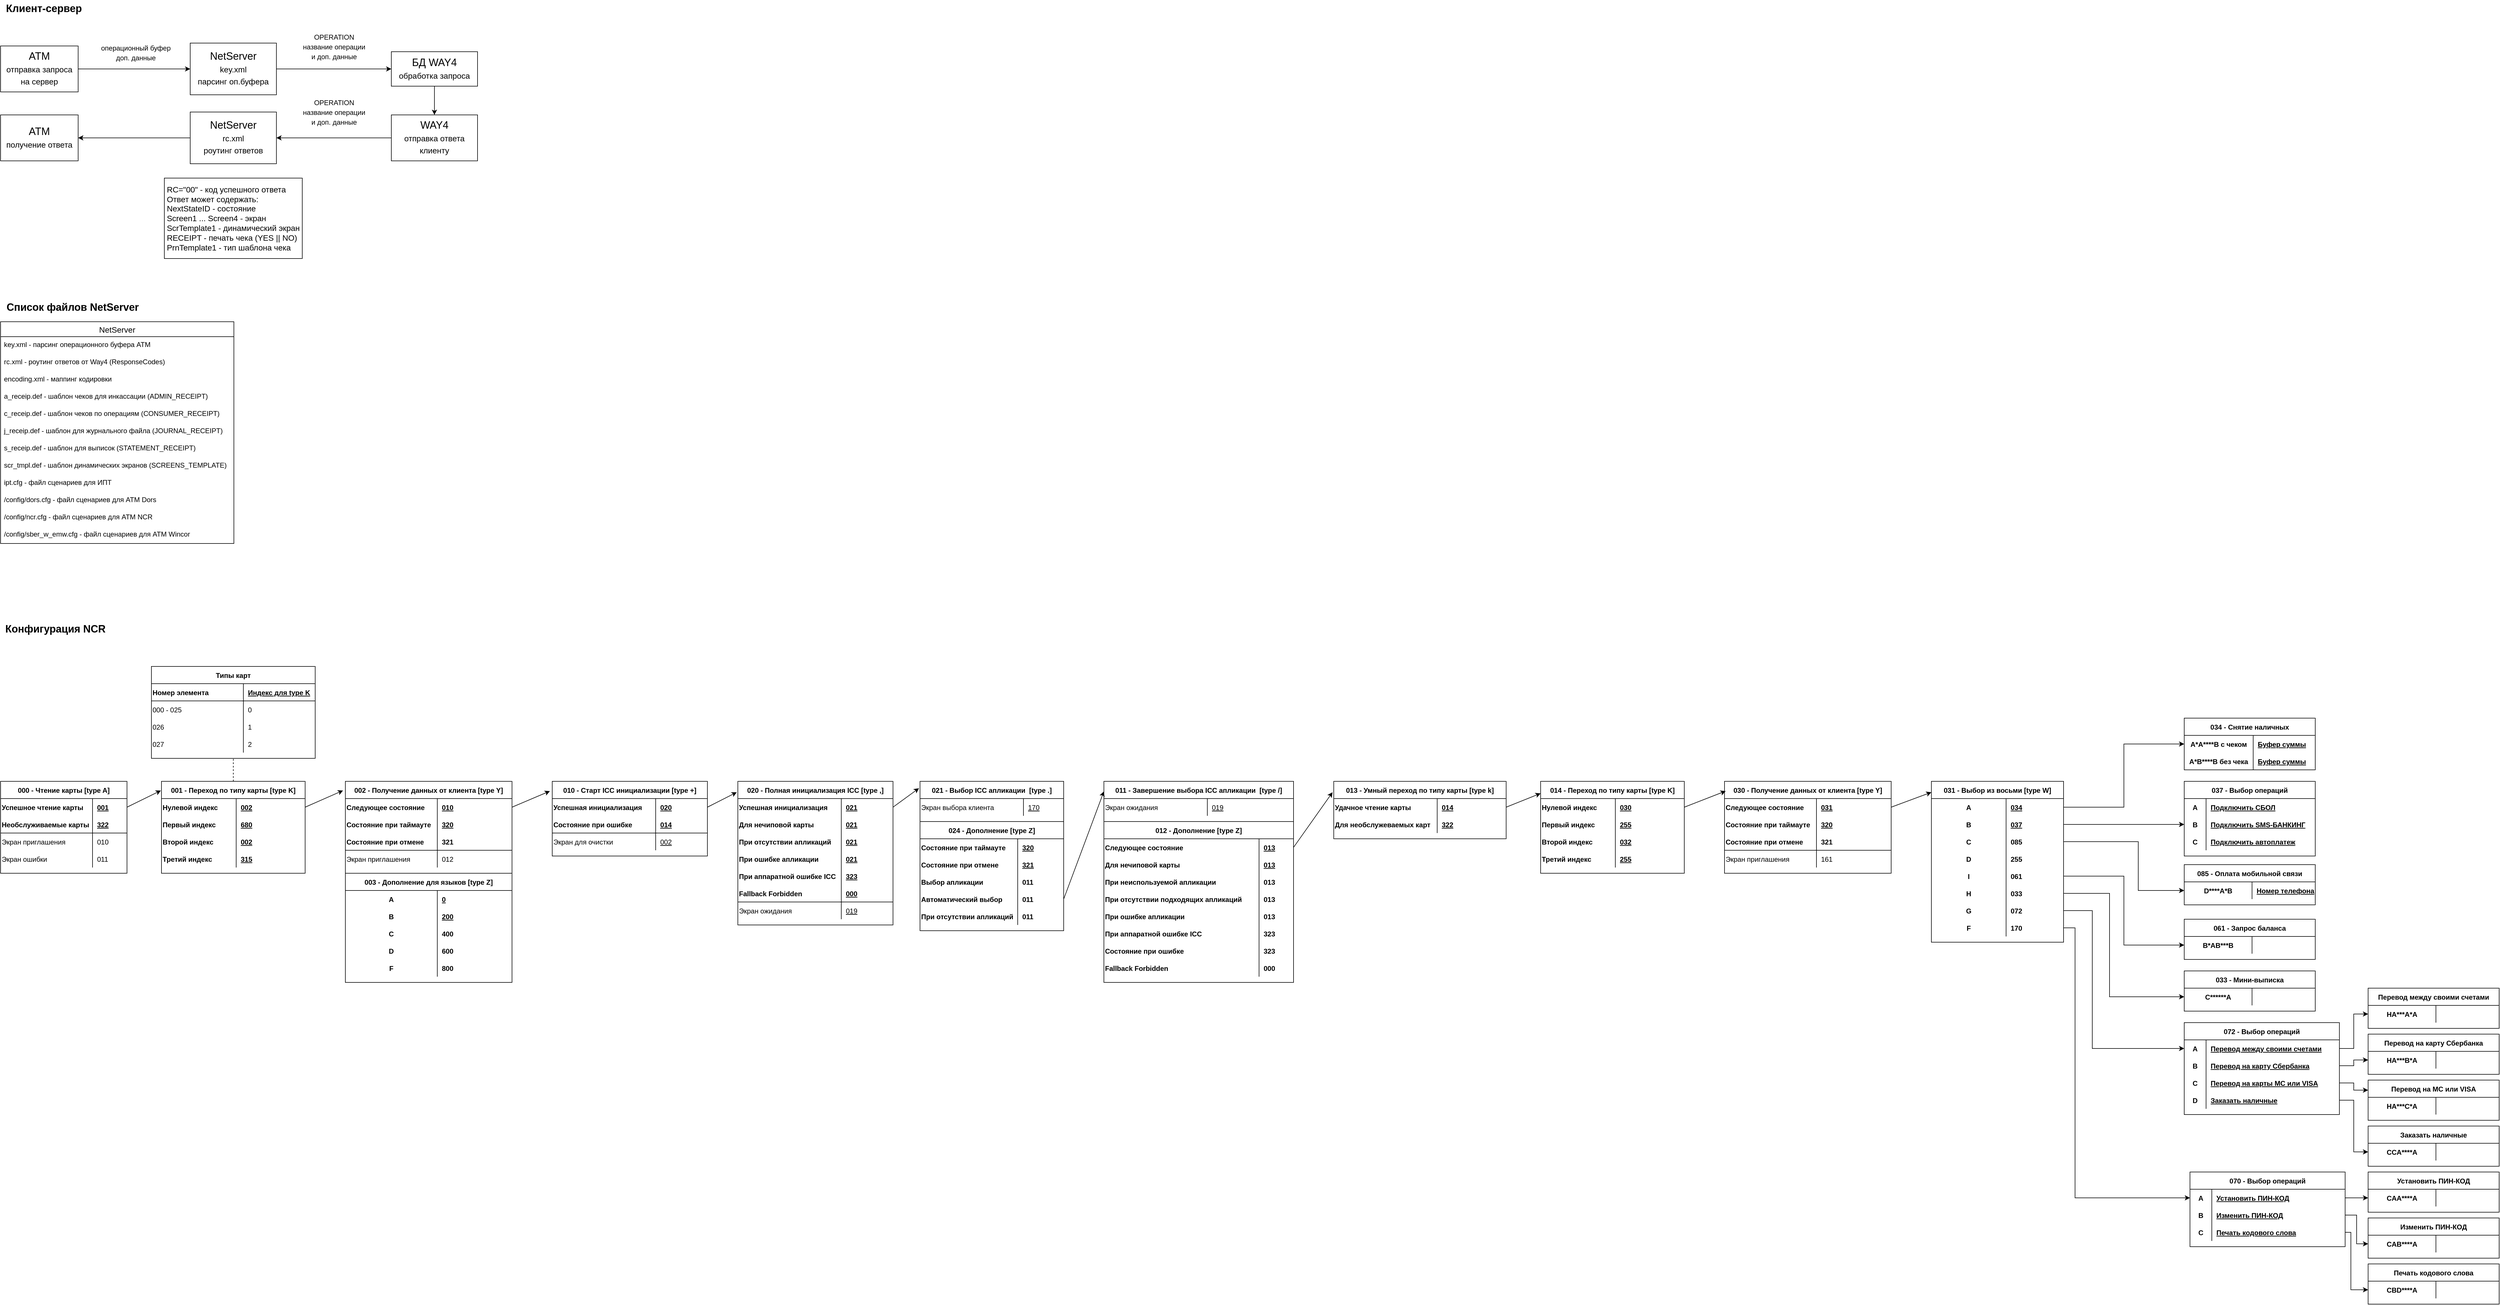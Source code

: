 <mxfile version="15.5.6" type="google"><diagram id="JlnME-M5OMgiNISH0S7-" name="Page-1"><mxGraphModel dx="1038" dy="2885" grid="1" gridSize="10" guides="1" tooltips="1" connect="1" arrows="1" fold="1" page="1" pageScale="1" pageWidth="827" pageHeight="1169" math="0" shadow="0"><root><mxCell id="0"/><mxCell id="1" parent="0"/><mxCell id="IGEARtDK5u5gDZhYyTTv-11" value="000 - Чтение карты [type A]" style="shape=table;startSize=30;container=1;collapsible=1;childLayout=tableLayout;fixedRows=1;rowLines=0;fontStyle=1;align=center;resizeLast=1;" parent="1" vertex="1"><mxGeometry x="40" y="40" width="220" height="160" as="geometry"/></mxCell><mxCell id="IGEARtDK5u5gDZhYyTTv-12" value="" style="shape=partialRectangle;collapsible=0;dropTarget=0;pointerEvents=0;fillColor=none;top=0;left=0;bottom=0;right=0;points=[[0,0.5],[1,0.5]];portConstraint=eastwest;align=left;" parent="IGEARtDK5u5gDZhYyTTv-11" vertex="1"><mxGeometry y="30" width="220" height="30" as="geometry"/></mxCell><mxCell id="IGEARtDK5u5gDZhYyTTv-13" value="Успешное чтение карты" style="shape=partialRectangle;connectable=0;fillColor=none;top=0;left=0;bottom=0;right=0;fontStyle=1;overflow=hidden;align=left;" parent="IGEARtDK5u5gDZhYyTTv-12" vertex="1"><mxGeometry width="160" height="30" as="geometry"><mxRectangle width="160" height="30" as="alternateBounds"/></mxGeometry></mxCell><mxCell id="IGEARtDK5u5gDZhYyTTv-14" value="001" style="shape=partialRectangle;connectable=0;fillColor=none;top=0;left=0;bottom=0;right=0;align=left;spacingLeft=6;fontStyle=5;overflow=hidden;" parent="IGEARtDK5u5gDZhYyTTv-12" vertex="1"><mxGeometry x="160" width="60" height="30" as="geometry"><mxRectangle width="60" height="30" as="alternateBounds"/></mxGeometry></mxCell><mxCell id="IGEARtDK5u5gDZhYyTTv-15" value="" style="shape=partialRectangle;collapsible=0;dropTarget=0;pointerEvents=0;fillColor=none;top=0;left=0;bottom=1;right=0;points=[[0,0.5],[1,0.5]];portConstraint=eastwest;align=left;" parent="IGEARtDK5u5gDZhYyTTv-11" vertex="1"><mxGeometry y="60" width="220" height="30" as="geometry"/></mxCell><mxCell id="IGEARtDK5u5gDZhYyTTv-16" value="Необслуживаемые карты" style="shape=partialRectangle;connectable=0;fillColor=none;top=0;left=0;bottom=0;right=0;fontStyle=1;overflow=hidden;align=left;" parent="IGEARtDK5u5gDZhYyTTv-15" vertex="1"><mxGeometry width="160" height="30" as="geometry"><mxRectangle width="160" height="30" as="alternateBounds"/></mxGeometry></mxCell><mxCell id="IGEARtDK5u5gDZhYyTTv-17" value="322" style="shape=partialRectangle;connectable=0;fillColor=none;top=0;left=0;bottom=0;right=0;align=left;spacingLeft=6;fontStyle=5;overflow=hidden;" parent="IGEARtDK5u5gDZhYyTTv-15" vertex="1"><mxGeometry x="160" width="60" height="30" as="geometry"><mxRectangle width="60" height="30" as="alternateBounds"/></mxGeometry></mxCell><mxCell id="IGEARtDK5u5gDZhYyTTv-18" value="" style="shape=partialRectangle;collapsible=0;dropTarget=0;pointerEvents=0;fillColor=none;top=0;left=0;bottom=0;right=0;points=[[0,0.5],[1,0.5]];portConstraint=eastwest;align=left;" parent="IGEARtDK5u5gDZhYyTTv-11" vertex="1"><mxGeometry y="90" width="220" height="30" as="geometry"/></mxCell><mxCell id="IGEARtDK5u5gDZhYyTTv-19" value="Экран приглашения" style="shape=partialRectangle;connectable=0;fillColor=none;top=0;left=0;bottom=0;right=0;editable=1;overflow=hidden;align=left;" parent="IGEARtDK5u5gDZhYyTTv-18" vertex="1"><mxGeometry width="160" height="30" as="geometry"><mxRectangle width="160" height="30" as="alternateBounds"/></mxGeometry></mxCell><mxCell id="IGEARtDK5u5gDZhYyTTv-20" value="010" style="shape=partialRectangle;connectable=0;fillColor=none;top=0;left=0;bottom=0;right=0;align=left;spacingLeft=6;overflow=hidden;" parent="IGEARtDK5u5gDZhYyTTv-18" vertex="1"><mxGeometry x="160" width="60" height="30" as="geometry"><mxRectangle width="60" height="30" as="alternateBounds"/></mxGeometry></mxCell><mxCell id="IGEARtDK5u5gDZhYyTTv-21" value="" style="shape=partialRectangle;collapsible=0;dropTarget=0;pointerEvents=0;fillColor=none;top=0;left=0;bottom=0;right=0;points=[[0,0.5],[1,0.5]];portConstraint=eastwest;align=left;" parent="IGEARtDK5u5gDZhYyTTv-11" vertex="1"><mxGeometry y="120" width="220" height="30" as="geometry"/></mxCell><mxCell id="IGEARtDK5u5gDZhYyTTv-22" value="Экран ошибки" style="shape=partialRectangle;connectable=0;fillColor=none;top=0;left=0;bottom=0;right=0;editable=1;overflow=hidden;align=left;" parent="IGEARtDK5u5gDZhYyTTv-21" vertex="1"><mxGeometry width="160" height="30" as="geometry"><mxRectangle width="160" height="30" as="alternateBounds"/></mxGeometry></mxCell><mxCell id="IGEARtDK5u5gDZhYyTTv-23" value="011" style="shape=partialRectangle;connectable=0;fillColor=none;top=0;left=0;bottom=0;right=0;align=left;spacingLeft=6;overflow=hidden;" parent="IGEARtDK5u5gDZhYyTTv-21" vertex="1"><mxGeometry x="160" width="60" height="30" as="geometry"><mxRectangle width="60" height="30" as="alternateBounds"/></mxGeometry></mxCell><mxCell id="IGEARtDK5u5gDZhYyTTv-24" value="001 - Переход по типу карты [type K]" style="shape=table;startSize=30;container=1;collapsible=1;childLayout=tableLayout;fixedRows=1;rowLines=0;fontStyle=1;align=center;resizeLast=1;columnLines=1;horizontal=1;" parent="1" vertex="1"><mxGeometry x="320" y="40" width="250" height="160" as="geometry"/></mxCell><mxCell id="IGEARtDK5u5gDZhYyTTv-25" value="" style="shape=partialRectangle;collapsible=0;dropTarget=0;pointerEvents=0;fillColor=none;top=0;left=0;bottom=0;right=0;points=[[0,0.5],[1,0.5]];portConstraint=eastwest;align=left;" parent="IGEARtDK5u5gDZhYyTTv-24" vertex="1"><mxGeometry y="30" width="250" height="30" as="geometry"/></mxCell><mxCell id="IGEARtDK5u5gDZhYyTTv-26" value="Нулевой индекс" style="shape=partialRectangle;connectable=0;fillColor=none;top=0;left=0;bottom=0;right=0;fontStyle=1;overflow=hidden;align=left;" parent="IGEARtDK5u5gDZhYyTTv-25" vertex="1"><mxGeometry width="130" height="30" as="geometry"><mxRectangle width="130" height="30" as="alternateBounds"/></mxGeometry></mxCell><mxCell id="IGEARtDK5u5gDZhYyTTv-27" value="002" style="shape=partialRectangle;connectable=0;fillColor=none;top=0;left=0;bottom=0;right=0;align=left;spacingLeft=6;fontStyle=5;overflow=hidden;" parent="IGEARtDK5u5gDZhYyTTv-25" vertex="1"><mxGeometry x="130" width="120" height="30" as="geometry"><mxRectangle width="120" height="30" as="alternateBounds"/></mxGeometry></mxCell><mxCell id="IGEARtDK5u5gDZhYyTTv-28" value="" style="shape=partialRectangle;collapsible=0;dropTarget=0;pointerEvents=0;fillColor=none;top=0;left=0;bottom=0;right=0;points=[[0,0.5],[1,0.5]];portConstraint=eastwest;align=left;" parent="IGEARtDK5u5gDZhYyTTv-24" vertex="1"><mxGeometry y="60" width="250" height="30" as="geometry"/></mxCell><mxCell id="IGEARtDK5u5gDZhYyTTv-29" value="Первый индекс" style="shape=partialRectangle;connectable=0;fillColor=none;top=0;left=0;bottom=0;right=0;fontStyle=1;overflow=hidden;align=left;" parent="IGEARtDK5u5gDZhYyTTv-28" vertex="1"><mxGeometry width="130" height="30" as="geometry"><mxRectangle width="130" height="30" as="alternateBounds"/></mxGeometry></mxCell><mxCell id="IGEARtDK5u5gDZhYyTTv-30" value="680" style="shape=partialRectangle;connectable=0;fillColor=none;top=0;left=0;bottom=0;right=0;align=left;spacingLeft=6;fontStyle=5;overflow=hidden;" parent="IGEARtDK5u5gDZhYyTTv-28" vertex="1"><mxGeometry x="130" width="120" height="30" as="geometry"><mxRectangle width="120" height="30" as="alternateBounds"/></mxGeometry></mxCell><mxCell id="IGEARtDK5u5gDZhYyTTv-40" value="" style="shape=partialRectangle;collapsible=0;dropTarget=0;pointerEvents=0;fillColor=none;top=0;left=0;bottom=0;right=0;points=[[0,0.5],[1,0.5]];portConstraint=eastwest;align=left;" parent="IGEARtDK5u5gDZhYyTTv-24" vertex="1"><mxGeometry y="90" width="250" height="30" as="geometry"/></mxCell><mxCell id="IGEARtDK5u5gDZhYyTTv-41" value="Второй индекс" style="shape=partialRectangle;connectable=0;fillColor=none;top=0;left=0;bottom=0;right=0;fontStyle=1;overflow=hidden;align=left;" parent="IGEARtDK5u5gDZhYyTTv-40" vertex="1"><mxGeometry width="130" height="30" as="geometry"><mxRectangle width="130" height="30" as="alternateBounds"/></mxGeometry></mxCell><mxCell id="IGEARtDK5u5gDZhYyTTv-42" value="002" style="shape=partialRectangle;connectable=0;fillColor=none;top=0;left=0;bottom=0;right=0;align=left;spacingLeft=6;fontStyle=5;overflow=hidden;" parent="IGEARtDK5u5gDZhYyTTv-40" vertex="1"><mxGeometry x="130" width="120" height="30" as="geometry"><mxRectangle width="120" height="30" as="alternateBounds"/></mxGeometry></mxCell><mxCell id="IGEARtDK5u5gDZhYyTTv-43" value="" style="shape=partialRectangle;collapsible=0;dropTarget=0;pointerEvents=0;fillColor=none;top=0;left=0;bottom=0;right=0;points=[[0,0.5],[1,0.5]];portConstraint=eastwest;align=left;" parent="IGEARtDK5u5gDZhYyTTv-24" vertex="1"><mxGeometry y="120" width="250" height="30" as="geometry"/></mxCell><mxCell id="IGEARtDK5u5gDZhYyTTv-44" value="Третий индекс" style="shape=partialRectangle;connectable=0;fillColor=none;top=0;left=0;bottom=0;right=0;fontStyle=1;overflow=hidden;align=left;" parent="IGEARtDK5u5gDZhYyTTv-43" vertex="1"><mxGeometry width="130" height="30" as="geometry"><mxRectangle width="130" height="30" as="alternateBounds"/></mxGeometry></mxCell><mxCell id="IGEARtDK5u5gDZhYyTTv-45" value="315" style="shape=partialRectangle;connectable=0;fillColor=none;top=0;left=0;bottom=0;right=0;align=left;spacingLeft=6;fontStyle=5;overflow=hidden;" parent="IGEARtDK5u5gDZhYyTTv-43" vertex="1"><mxGeometry x="130" width="120" height="30" as="geometry"><mxRectangle width="120" height="30" as="alternateBounds"/></mxGeometry></mxCell><mxCell id="IGEARtDK5u5gDZhYyTTv-47" value="" style="endArrow=classic;html=1;rounded=0;exitX=1;exitY=0.5;exitDx=0;exitDy=0;entryX=-0.004;entryY=0.1;entryDx=0;entryDy=0;entryPerimeter=0;" parent="1" source="IGEARtDK5u5gDZhYyTTv-12" target="IGEARtDK5u5gDZhYyTTv-24" edge="1"><mxGeometry width="50" height="50" relative="1" as="geometry"><mxPoint x="390" y="410" as="sourcePoint"/><mxPoint x="440" y="360" as="targetPoint"/></mxGeometry></mxCell><mxCell id="IGEARtDK5u5gDZhYyTTv-61" value="Типы карт" style="shape=table;startSize=30;container=1;collapsible=1;childLayout=tableLayout;fixedRows=1;rowLines=0;fontStyle=1;align=center;resizeLast=1;" parent="1" vertex="1"><mxGeometry x="302.5" y="-160" width="285" height="160" as="geometry"/></mxCell><mxCell id="IGEARtDK5u5gDZhYyTTv-65" value="" style="shape=partialRectangle;collapsible=0;dropTarget=0;pointerEvents=0;fillColor=none;top=0;left=0;bottom=1;right=0;points=[[0,0.5],[1,0.5]];portConstraint=eastwest;align=left;" parent="IGEARtDK5u5gDZhYyTTv-61" vertex="1"><mxGeometry y="30" width="285" height="30" as="geometry"/></mxCell><mxCell id="IGEARtDK5u5gDZhYyTTv-66" value="Номер элемента" style="shape=partialRectangle;connectable=0;fillColor=none;top=0;left=0;bottom=0;right=0;fontStyle=1;overflow=hidden;align=left;" parent="IGEARtDK5u5gDZhYyTTv-65" vertex="1"><mxGeometry width="160" height="30" as="geometry"><mxRectangle width="160" height="30" as="alternateBounds"/></mxGeometry></mxCell><mxCell id="IGEARtDK5u5gDZhYyTTv-67" value="Индекс для type K" style="shape=partialRectangle;connectable=0;fillColor=none;top=0;left=0;bottom=0;right=0;align=left;spacingLeft=6;fontStyle=5;overflow=hidden;" parent="IGEARtDK5u5gDZhYyTTv-65" vertex="1"><mxGeometry x="160" width="125" height="30" as="geometry"><mxRectangle width="125" height="30" as="alternateBounds"/></mxGeometry></mxCell><mxCell id="IGEARtDK5u5gDZhYyTTv-68" value="" style="shape=partialRectangle;collapsible=0;dropTarget=0;pointerEvents=0;fillColor=none;top=0;left=0;bottom=0;right=0;points=[[0,0.5],[1,0.5]];portConstraint=eastwest;align=left;" parent="IGEARtDK5u5gDZhYyTTv-61" vertex="1"><mxGeometry y="60" width="285" height="30" as="geometry"/></mxCell><mxCell id="IGEARtDK5u5gDZhYyTTv-69" value="000 - 025" style="shape=partialRectangle;connectable=0;fillColor=none;top=0;left=0;bottom=0;right=0;editable=1;overflow=hidden;align=left;" parent="IGEARtDK5u5gDZhYyTTv-68" vertex="1"><mxGeometry width="160" height="30" as="geometry"><mxRectangle width="160" height="30" as="alternateBounds"/></mxGeometry></mxCell><mxCell id="IGEARtDK5u5gDZhYyTTv-70" value="0" style="shape=partialRectangle;connectable=0;fillColor=none;top=0;left=0;bottom=0;right=0;align=left;spacingLeft=6;overflow=hidden;" parent="IGEARtDK5u5gDZhYyTTv-68" vertex="1"><mxGeometry x="160" width="125" height="30" as="geometry"><mxRectangle width="125" height="30" as="alternateBounds"/></mxGeometry></mxCell><mxCell id="IGEARtDK5u5gDZhYyTTv-71" value="" style="shape=partialRectangle;collapsible=0;dropTarget=0;pointerEvents=0;fillColor=none;top=0;left=0;bottom=0;right=0;points=[[0,0.5],[1,0.5]];portConstraint=eastwest;align=left;" parent="IGEARtDK5u5gDZhYyTTv-61" vertex="1"><mxGeometry y="90" width="285" height="30" as="geometry"/></mxCell><mxCell id="IGEARtDK5u5gDZhYyTTv-72" value="026" style="shape=partialRectangle;connectable=0;fillColor=none;top=0;left=0;bottom=0;right=0;editable=1;overflow=hidden;align=left;" parent="IGEARtDK5u5gDZhYyTTv-71" vertex="1"><mxGeometry width="160" height="30" as="geometry"><mxRectangle width="160" height="30" as="alternateBounds"/></mxGeometry></mxCell><mxCell id="IGEARtDK5u5gDZhYyTTv-73" value="1" style="shape=partialRectangle;connectable=0;fillColor=none;top=0;left=0;bottom=0;right=0;align=left;spacingLeft=6;overflow=hidden;" parent="IGEARtDK5u5gDZhYyTTv-71" vertex="1"><mxGeometry x="160" width="125" height="30" as="geometry"><mxRectangle width="125" height="30" as="alternateBounds"/></mxGeometry></mxCell><mxCell id="IGEARtDK5u5gDZhYyTTv-74" value="" style="shape=partialRectangle;collapsible=0;dropTarget=0;pointerEvents=0;fillColor=none;top=0;left=0;bottom=0;right=0;points=[[0,0.5],[1,0.5]];portConstraint=eastwest;align=left;" parent="IGEARtDK5u5gDZhYyTTv-61" vertex="1"><mxGeometry y="120" width="285" height="30" as="geometry"/></mxCell><mxCell id="IGEARtDK5u5gDZhYyTTv-75" value="027" style="shape=partialRectangle;connectable=0;fillColor=none;top=0;left=0;bottom=0;right=0;editable=1;overflow=hidden;align=left;" parent="IGEARtDK5u5gDZhYyTTv-74" vertex="1"><mxGeometry width="160" height="30" as="geometry"><mxRectangle width="160" height="30" as="alternateBounds"/></mxGeometry></mxCell><mxCell id="IGEARtDK5u5gDZhYyTTv-76" value="2" style="shape=partialRectangle;connectable=0;fillColor=none;top=0;left=0;bottom=0;right=0;align=left;spacingLeft=6;overflow=hidden;" parent="IGEARtDK5u5gDZhYyTTv-74" vertex="1"><mxGeometry x="160" width="125" height="30" as="geometry"><mxRectangle width="125" height="30" as="alternateBounds"/></mxGeometry></mxCell><mxCell id="IGEARtDK5u5gDZhYyTTv-77" value="" style="endArrow=none;dashed=1;html=1;rounded=0;entryX=0.5;entryY=1;entryDx=0;entryDy=0;exitX=0.5;exitY=0;exitDx=0;exitDy=0;" parent="1" source="IGEARtDK5u5gDZhYyTTv-24" target="IGEARtDK5u5gDZhYyTTv-61" edge="1"><mxGeometry width="50" height="50" relative="1" as="geometry"><mxPoint x="390" y="140" as="sourcePoint"/><mxPoint x="440" y="90" as="targetPoint"/></mxGeometry></mxCell><mxCell id="IGEARtDK5u5gDZhYyTTv-78" value="002 - Получение данных от клиента [type Y]" style="shape=table;startSize=30;container=1;collapsible=1;childLayout=tableLayout;fixedRows=1;rowLines=0;fontStyle=1;align=center;resizeLast=1;" parent="1" vertex="1"><mxGeometry x="640" y="40" width="290" height="160" as="geometry"/></mxCell><mxCell id="IGEARtDK5u5gDZhYyTTv-79" value="" style="shape=partialRectangle;collapsible=0;dropTarget=0;pointerEvents=0;fillColor=none;top=0;left=0;bottom=0;right=0;points=[[0,0.5],[1,0.5]];portConstraint=eastwest;align=left;" parent="IGEARtDK5u5gDZhYyTTv-78" vertex="1"><mxGeometry y="30" width="290" height="30" as="geometry"/></mxCell><mxCell id="IGEARtDK5u5gDZhYyTTv-80" value="Следующее состояние" style="shape=partialRectangle;connectable=0;fillColor=none;top=0;left=0;bottom=0;right=0;fontStyle=1;overflow=hidden;align=left;" parent="IGEARtDK5u5gDZhYyTTv-79" vertex="1"><mxGeometry width="160" height="30" as="geometry"><mxRectangle width="160" height="30" as="alternateBounds"/></mxGeometry></mxCell><mxCell id="IGEARtDK5u5gDZhYyTTv-81" value="010" style="shape=partialRectangle;connectable=0;fillColor=none;top=0;left=0;bottom=0;right=0;align=left;spacingLeft=6;fontStyle=5;overflow=hidden;" parent="IGEARtDK5u5gDZhYyTTv-79" vertex="1"><mxGeometry x="160" width="130" height="30" as="geometry"><mxRectangle width="130" height="30" as="alternateBounds"/></mxGeometry></mxCell><mxCell id="IGEARtDK5u5gDZhYyTTv-82" value="" style="shape=partialRectangle;collapsible=0;dropTarget=0;pointerEvents=0;fillColor=none;top=0;left=0;bottom=0;right=0;points=[[0,0.5],[1,0.5]];portConstraint=eastwest;align=left;" parent="IGEARtDK5u5gDZhYyTTv-78" vertex="1"><mxGeometry y="60" width="290" height="30" as="geometry"/></mxCell><mxCell id="IGEARtDK5u5gDZhYyTTv-83" value="Состояние при таймауте" style="shape=partialRectangle;connectable=0;fillColor=none;top=0;left=0;bottom=0;right=0;fontStyle=1;overflow=hidden;align=left;" parent="IGEARtDK5u5gDZhYyTTv-82" vertex="1"><mxGeometry width="160" height="30" as="geometry"><mxRectangle width="160" height="30" as="alternateBounds"/></mxGeometry></mxCell><mxCell id="IGEARtDK5u5gDZhYyTTv-84" value="320" style="shape=partialRectangle;connectable=0;fillColor=none;top=0;left=0;bottom=0;right=0;align=left;spacingLeft=6;fontStyle=5;overflow=hidden;" parent="IGEARtDK5u5gDZhYyTTv-82" vertex="1"><mxGeometry x="160" width="130" height="30" as="geometry"><mxRectangle width="130" height="30" as="alternateBounds"/></mxGeometry></mxCell><mxCell id="IGEARtDK5u5gDZhYyTTv-85" value="" style="shape=partialRectangle;collapsible=0;dropTarget=0;pointerEvents=0;fillColor=none;top=0;left=0;bottom=1;right=0;points=[[0,0.5],[1,0.5]];portConstraint=eastwest;align=left;fontStyle=0" parent="IGEARtDK5u5gDZhYyTTv-78" vertex="1"><mxGeometry y="90" width="290" height="30" as="geometry"/></mxCell><mxCell id="IGEARtDK5u5gDZhYyTTv-86" value="Состояние при отмене" style="shape=partialRectangle;connectable=0;fillColor=none;top=0;left=0;bottom=0;right=0;editable=1;overflow=hidden;align=left;fontStyle=1" parent="IGEARtDK5u5gDZhYyTTv-85" vertex="1"><mxGeometry width="160" height="30" as="geometry"><mxRectangle width="160" height="30" as="alternateBounds"/></mxGeometry></mxCell><mxCell id="IGEARtDK5u5gDZhYyTTv-87" value="321" style="shape=partialRectangle;connectable=0;fillColor=none;top=0;left=0;bottom=0;right=0;align=left;spacingLeft=6;overflow=hidden;fontStyle=1" parent="IGEARtDK5u5gDZhYyTTv-85" vertex="1"><mxGeometry x="160" width="130" height="30" as="geometry"><mxRectangle width="130" height="30" as="alternateBounds"/></mxGeometry></mxCell><mxCell id="IGEARtDK5u5gDZhYyTTv-88" value="" style="shape=partialRectangle;collapsible=0;dropTarget=0;pointerEvents=0;fillColor=none;top=0;left=0;bottom=0;right=0;points=[[0,0.5],[1,0.5]];portConstraint=eastwest;align=left;" parent="IGEARtDK5u5gDZhYyTTv-78" vertex="1"><mxGeometry y="120" width="290" height="30" as="geometry"/></mxCell><mxCell id="IGEARtDK5u5gDZhYyTTv-89" value="Экран приглашения" style="shape=partialRectangle;connectable=0;fillColor=none;top=0;left=0;bottom=0;right=0;editable=1;overflow=hidden;align=left;" parent="IGEARtDK5u5gDZhYyTTv-88" vertex="1"><mxGeometry width="160" height="30" as="geometry"><mxRectangle width="160" height="30" as="alternateBounds"/></mxGeometry></mxCell><mxCell id="IGEARtDK5u5gDZhYyTTv-90" value="012" style="shape=partialRectangle;connectable=0;fillColor=none;top=0;left=0;bottom=0;right=0;align=left;spacingLeft=6;overflow=hidden;" parent="IGEARtDK5u5gDZhYyTTv-88" vertex="1"><mxGeometry x="160" width="130" height="30" as="geometry"><mxRectangle width="130" height="30" as="alternateBounds"/></mxGeometry></mxCell><mxCell id="IGEARtDK5u5gDZhYyTTv-91" value="" style="endArrow=classic;html=1;rounded=0;exitX=1;exitY=0.5;exitDx=0;exitDy=0;entryX=-0.014;entryY=0.1;entryDx=0;entryDy=0;entryPerimeter=0;" parent="1" source="IGEARtDK5u5gDZhYyTTv-25" target="IGEARtDK5u5gDZhYyTTv-78" edge="1"><mxGeometry width="50" height="50" relative="1" as="geometry"><mxPoint x="390" y="140" as="sourcePoint"/><mxPoint x="440" y="90" as="targetPoint"/></mxGeometry></mxCell><mxCell id="IGEARtDK5u5gDZhYyTTv-101" value="010 - Старт ICC инициализации [type +]" style="shape=table;startSize=30;container=1;collapsible=1;childLayout=tableLayout;fixedRows=1;rowLines=0;fontStyle=1;align=center;resizeLast=1;columnLines=1;horizontal=1;" parent="1" vertex="1"><mxGeometry x="1000" y="40" width="270" height="130" as="geometry"/></mxCell><mxCell id="IGEARtDK5u5gDZhYyTTv-102" value="" style="shape=partialRectangle;collapsible=0;dropTarget=0;pointerEvents=0;fillColor=none;top=0;left=0;bottom=0;right=0;points=[[0,0.5],[1,0.5]];portConstraint=eastwest;align=left;" parent="IGEARtDK5u5gDZhYyTTv-101" vertex="1"><mxGeometry y="30" width="270" height="30" as="geometry"/></mxCell><mxCell id="IGEARtDK5u5gDZhYyTTv-103" value="Успешная инициализация" style="shape=partialRectangle;connectable=0;fillColor=none;top=0;left=0;bottom=0;right=0;fontStyle=1;overflow=hidden;align=left;" parent="IGEARtDK5u5gDZhYyTTv-102" vertex="1"><mxGeometry width="180" height="30" as="geometry"><mxRectangle width="180" height="30" as="alternateBounds"/></mxGeometry></mxCell><mxCell id="IGEARtDK5u5gDZhYyTTv-104" value="020" style="shape=partialRectangle;connectable=0;fillColor=none;top=0;left=0;bottom=0;right=0;align=left;spacingLeft=6;fontStyle=5;overflow=hidden;" parent="IGEARtDK5u5gDZhYyTTv-102" vertex="1"><mxGeometry x="180" width="90" height="30" as="geometry"><mxRectangle width="90" height="30" as="alternateBounds"/></mxGeometry></mxCell><mxCell id="IGEARtDK5u5gDZhYyTTv-105" value="" style="shape=partialRectangle;collapsible=0;dropTarget=0;pointerEvents=0;fillColor=none;top=0;left=0;bottom=1;right=0;points=[[0,0.5],[1,0.5]];portConstraint=eastwest;align=left;" parent="IGEARtDK5u5gDZhYyTTv-101" vertex="1"><mxGeometry y="60" width="270" height="30" as="geometry"/></mxCell><mxCell id="IGEARtDK5u5gDZhYyTTv-106" value="Состояние при ошибке" style="shape=partialRectangle;connectable=0;fillColor=none;top=0;left=0;bottom=0;right=0;fontStyle=1;overflow=hidden;align=left;" parent="IGEARtDK5u5gDZhYyTTv-105" vertex="1"><mxGeometry width="180" height="30" as="geometry"><mxRectangle width="180" height="30" as="alternateBounds"/></mxGeometry></mxCell><mxCell id="IGEARtDK5u5gDZhYyTTv-107" value="014" style="shape=partialRectangle;connectable=0;fillColor=none;top=0;left=0;bottom=0;right=0;align=left;spacingLeft=6;fontStyle=5;overflow=hidden;" parent="IGEARtDK5u5gDZhYyTTv-105" vertex="1"><mxGeometry x="180" width="90" height="30" as="geometry"><mxRectangle width="90" height="30" as="alternateBounds"/></mxGeometry></mxCell><mxCell id="IGEARtDK5u5gDZhYyTTv-108" value="" style="shape=partialRectangle;collapsible=0;dropTarget=0;pointerEvents=0;fillColor=none;top=0;left=0;bottom=0;right=0;points=[[0,0.5],[1,0.5]];portConstraint=eastwest;align=left;" parent="IGEARtDK5u5gDZhYyTTv-101" vertex="1"><mxGeometry y="90" width="270" height="30" as="geometry"/></mxCell><mxCell id="IGEARtDK5u5gDZhYyTTv-109" value="Экран для очистки" style="shape=partialRectangle;connectable=0;fillColor=none;top=0;left=0;bottom=0;right=0;fontStyle=0;overflow=hidden;align=left;" parent="IGEARtDK5u5gDZhYyTTv-108" vertex="1"><mxGeometry width="180" height="30" as="geometry"><mxRectangle width="180" height="30" as="alternateBounds"/></mxGeometry></mxCell><mxCell id="IGEARtDK5u5gDZhYyTTv-110" value="002" style="shape=partialRectangle;connectable=0;fillColor=none;top=0;left=0;bottom=0;right=0;align=left;spacingLeft=6;fontStyle=4;overflow=hidden;" parent="IGEARtDK5u5gDZhYyTTv-108" vertex="1"><mxGeometry x="180" width="90" height="30" as="geometry"><mxRectangle width="90" height="30" as="alternateBounds"/></mxGeometry></mxCell><mxCell id="IGEARtDK5u5gDZhYyTTv-114" value="" style="endArrow=classic;html=1;rounded=0;exitX=1;exitY=0.5;exitDx=0;exitDy=0;entryX=-0.015;entryY=0.131;entryDx=0;entryDy=0;entryPerimeter=0;" parent="1" source="IGEARtDK5u5gDZhYyTTv-79" target="IGEARtDK5u5gDZhYyTTv-101" edge="1"><mxGeometry width="50" height="50" relative="1" as="geometry"><mxPoint x="680" y="140" as="sourcePoint"/><mxPoint x="730" y="90" as="targetPoint"/></mxGeometry></mxCell><mxCell id="IGEARtDK5u5gDZhYyTTv-115" value="020 - Полная инициализация ICC [type ,]" style="shape=table;startSize=30;container=1;collapsible=1;childLayout=tableLayout;fixedRows=1;rowLines=0;fontStyle=1;align=center;resizeLast=1;columnLines=1;horizontal=1;" parent="1" vertex="1"><mxGeometry x="1323" y="40" width="270" height="250" as="geometry"/></mxCell><mxCell id="IGEARtDK5u5gDZhYyTTv-116" value="" style="shape=partialRectangle;collapsible=0;dropTarget=0;pointerEvents=0;fillColor=none;top=0;left=0;bottom=0;right=0;points=[[0,0.5],[1,0.5]];portConstraint=eastwest;align=left;" parent="IGEARtDK5u5gDZhYyTTv-115" vertex="1"><mxGeometry y="30" width="270" height="30" as="geometry"/></mxCell><mxCell id="IGEARtDK5u5gDZhYyTTv-117" value="Успешная инициализация" style="shape=partialRectangle;connectable=0;fillColor=none;top=0;left=0;bottom=0;right=0;fontStyle=1;overflow=hidden;align=left;" parent="IGEARtDK5u5gDZhYyTTv-116" vertex="1"><mxGeometry width="180" height="30" as="geometry"><mxRectangle width="180" height="30" as="alternateBounds"/></mxGeometry></mxCell><mxCell id="IGEARtDK5u5gDZhYyTTv-118" value="021" style="shape=partialRectangle;connectable=0;fillColor=none;top=0;left=0;bottom=0;right=0;align=left;spacingLeft=6;fontStyle=5;overflow=hidden;" parent="IGEARtDK5u5gDZhYyTTv-116" vertex="1"><mxGeometry x="180" width="90" height="30" as="geometry"><mxRectangle width="90" height="30" as="alternateBounds"/></mxGeometry></mxCell><mxCell id="IGEARtDK5u5gDZhYyTTv-119" value="" style="shape=partialRectangle;collapsible=0;dropTarget=0;pointerEvents=0;fillColor=none;top=0;left=0;bottom=0;right=0;points=[[0,0.5],[1,0.5]];portConstraint=eastwest;align=left;" parent="IGEARtDK5u5gDZhYyTTv-115" vertex="1"><mxGeometry y="60" width="270" height="30" as="geometry"/></mxCell><mxCell id="IGEARtDK5u5gDZhYyTTv-120" value="Для нечиповой карты" style="shape=partialRectangle;connectable=0;fillColor=none;top=0;left=0;bottom=0;right=0;fontStyle=1;overflow=hidden;align=left;" parent="IGEARtDK5u5gDZhYyTTv-119" vertex="1"><mxGeometry width="180" height="30" as="geometry"><mxRectangle width="180" height="30" as="alternateBounds"/></mxGeometry></mxCell><mxCell id="IGEARtDK5u5gDZhYyTTv-121" value="021" style="shape=partialRectangle;connectable=0;fillColor=none;top=0;left=0;bottom=0;right=0;align=left;spacingLeft=6;fontStyle=5;overflow=hidden;" parent="IGEARtDK5u5gDZhYyTTv-119" vertex="1"><mxGeometry x="180" width="90" height="30" as="geometry"><mxRectangle width="90" height="30" as="alternateBounds"/></mxGeometry></mxCell><mxCell id="IGEARtDK5u5gDZhYyTTv-122" value="" style="shape=partialRectangle;collapsible=0;dropTarget=0;pointerEvents=0;fillColor=none;top=0;left=0;bottom=0;right=0;points=[[0,0.5],[1,0.5]];portConstraint=eastwest;align=left;" parent="IGEARtDK5u5gDZhYyTTv-115" vertex="1"><mxGeometry y="90" width="270" height="30" as="geometry"/></mxCell><mxCell id="IGEARtDK5u5gDZhYyTTv-123" value="При отсутствии апликаций" style="shape=partialRectangle;connectable=0;fillColor=none;top=0;left=0;bottom=0;right=0;fontStyle=1;overflow=hidden;align=left;" parent="IGEARtDK5u5gDZhYyTTv-122" vertex="1"><mxGeometry width="180" height="30" as="geometry"><mxRectangle width="180" height="30" as="alternateBounds"/></mxGeometry></mxCell><mxCell id="IGEARtDK5u5gDZhYyTTv-124" value="021" style="shape=partialRectangle;connectable=0;fillColor=none;top=0;left=0;bottom=0;right=0;align=left;spacingLeft=6;fontStyle=5;overflow=hidden;" parent="IGEARtDK5u5gDZhYyTTv-122" vertex="1"><mxGeometry x="180" width="90" height="30" as="geometry"><mxRectangle width="90" height="30" as="alternateBounds"/></mxGeometry></mxCell><mxCell id="IGEARtDK5u5gDZhYyTTv-126" value="" style="shape=partialRectangle;collapsible=0;dropTarget=0;pointerEvents=0;fillColor=none;top=0;left=0;bottom=0;right=0;points=[[0,0.5],[1,0.5]];portConstraint=eastwest;align=left;" parent="IGEARtDK5u5gDZhYyTTv-115" vertex="1"><mxGeometry y="120" width="270" height="30" as="geometry"/></mxCell><mxCell id="IGEARtDK5u5gDZhYyTTv-127" value="При ошибке апликации" style="shape=partialRectangle;connectable=0;fillColor=none;top=0;left=0;bottom=0;right=0;fontStyle=1;overflow=hidden;align=left;" parent="IGEARtDK5u5gDZhYyTTv-126" vertex="1"><mxGeometry width="180" height="30" as="geometry"><mxRectangle width="180" height="30" as="alternateBounds"/></mxGeometry></mxCell><mxCell id="IGEARtDK5u5gDZhYyTTv-128" value="021" style="shape=partialRectangle;connectable=0;fillColor=none;top=0;left=0;bottom=0;right=0;align=left;spacingLeft=6;fontStyle=5;overflow=hidden;" parent="IGEARtDK5u5gDZhYyTTv-126" vertex="1"><mxGeometry x="180" width="90" height="30" as="geometry"><mxRectangle width="90" height="30" as="alternateBounds"/></mxGeometry></mxCell><mxCell id="IGEARtDK5u5gDZhYyTTv-129" value="" style="shape=partialRectangle;collapsible=0;dropTarget=0;pointerEvents=0;fillColor=none;top=0;left=0;bottom=0;right=0;points=[[0,0.5],[1,0.5]];portConstraint=eastwest;align=left;" parent="IGEARtDK5u5gDZhYyTTv-115" vertex="1"><mxGeometry y="150" width="270" height="30" as="geometry"/></mxCell><mxCell id="IGEARtDK5u5gDZhYyTTv-130" value="При аппаратной ошибке ICC" style="shape=partialRectangle;connectable=0;fillColor=none;top=0;left=0;bottom=0;right=0;fontStyle=1;overflow=hidden;align=left;" parent="IGEARtDK5u5gDZhYyTTv-129" vertex="1"><mxGeometry width="180" height="30" as="geometry"><mxRectangle width="180" height="30" as="alternateBounds"/></mxGeometry></mxCell><mxCell id="IGEARtDK5u5gDZhYyTTv-131" value="323" style="shape=partialRectangle;connectable=0;fillColor=none;top=0;left=0;bottom=0;right=0;align=left;spacingLeft=6;fontStyle=5;overflow=hidden;" parent="IGEARtDK5u5gDZhYyTTv-129" vertex="1"><mxGeometry x="180" width="90" height="30" as="geometry"><mxRectangle width="90" height="30" as="alternateBounds"/></mxGeometry></mxCell><mxCell id="IGEARtDK5u5gDZhYyTTv-132" value="" style="shape=partialRectangle;collapsible=0;dropTarget=0;pointerEvents=0;fillColor=none;top=0;left=0;bottom=1;right=0;points=[[0,0.5],[1,0.5]];portConstraint=eastwest;align=left;" parent="IGEARtDK5u5gDZhYyTTv-115" vertex="1"><mxGeometry y="180" width="270" height="30" as="geometry"/></mxCell><mxCell id="IGEARtDK5u5gDZhYyTTv-133" value="Fallback Forbidden" style="shape=partialRectangle;connectable=0;fillColor=none;top=0;left=0;bottom=0;right=0;fontStyle=1;overflow=hidden;align=left;" parent="IGEARtDK5u5gDZhYyTTv-132" vertex="1"><mxGeometry width="180" height="30" as="geometry"><mxRectangle width="180" height="30" as="alternateBounds"/></mxGeometry></mxCell><mxCell id="IGEARtDK5u5gDZhYyTTv-134" value="000" style="shape=partialRectangle;connectable=0;fillColor=none;top=0;left=0;bottom=0;right=0;align=left;spacingLeft=6;fontStyle=5;overflow=hidden;" parent="IGEARtDK5u5gDZhYyTTv-132" vertex="1"><mxGeometry x="180" width="90" height="30" as="geometry"><mxRectangle width="90" height="30" as="alternateBounds"/></mxGeometry></mxCell><mxCell id="IGEARtDK5u5gDZhYyTTv-135" value="" style="shape=partialRectangle;collapsible=0;dropTarget=0;pointerEvents=0;fillColor=none;top=0;left=0;bottom=0;right=0;points=[[0,0.5],[1,0.5]];portConstraint=eastwest;align=left;" parent="IGEARtDK5u5gDZhYyTTv-115" vertex="1"><mxGeometry y="210" width="270" height="30" as="geometry"/></mxCell><mxCell id="IGEARtDK5u5gDZhYyTTv-136" value="Экран ожидания" style="shape=partialRectangle;connectable=0;fillColor=none;top=0;left=0;bottom=0;right=0;fontStyle=0;overflow=hidden;align=left;" parent="IGEARtDK5u5gDZhYyTTv-135" vertex="1"><mxGeometry width="180" height="30" as="geometry"><mxRectangle width="180" height="30" as="alternateBounds"/></mxGeometry></mxCell><mxCell id="IGEARtDK5u5gDZhYyTTv-137" value="019" style="shape=partialRectangle;connectable=0;fillColor=none;top=0;left=0;bottom=0;right=0;align=left;spacingLeft=6;fontStyle=4;overflow=hidden;" parent="IGEARtDK5u5gDZhYyTTv-135" vertex="1"><mxGeometry x="180" width="90" height="30" as="geometry"><mxRectangle width="90" height="30" as="alternateBounds"/></mxGeometry></mxCell><mxCell id="IGEARtDK5u5gDZhYyTTv-125" value="" style="endArrow=classic;html=1;rounded=0;exitX=1;exitY=0.5;exitDx=0;exitDy=0;entryX=-0.007;entryY=0.076;entryDx=0;entryDy=0;entryPerimeter=0;" parent="1" source="IGEARtDK5u5gDZhYyTTv-102" target="IGEARtDK5u5gDZhYyTTv-115" edge="1"><mxGeometry width="50" height="50" relative="1" as="geometry"><mxPoint x="1240" y="140" as="sourcePoint"/><mxPoint x="1240" y="90" as="targetPoint"/></mxGeometry></mxCell><mxCell id="IGEARtDK5u5gDZhYyTTv-138" value="003 - Дополнение для языков [type Z]" style="shape=table;startSize=30;container=1;collapsible=1;childLayout=tableLayout;fixedRows=1;rowLines=0;fontStyle=1;align=center;resizeLast=1;" parent="1" vertex="1"><mxGeometry x="640" y="200" width="290" height="190" as="geometry"/></mxCell><mxCell id="IGEARtDK5u5gDZhYyTTv-139" value="" style="shape=partialRectangle;collapsible=0;dropTarget=0;pointerEvents=0;fillColor=none;top=0;left=0;bottom=0;right=0;points=[[0,0.5],[1,0.5]];portConstraint=eastwest;align=left;" parent="IGEARtDK5u5gDZhYyTTv-138" vertex="1"><mxGeometry y="30" width="290" height="30" as="geometry"/></mxCell><mxCell id="IGEARtDK5u5gDZhYyTTv-140" value="A" style="shape=partialRectangle;connectable=0;fillColor=none;top=0;left=0;bottom=0;right=0;fontStyle=1;overflow=hidden;align=center;" parent="IGEARtDK5u5gDZhYyTTv-139" vertex="1"><mxGeometry width="160" height="30" as="geometry"><mxRectangle width="160" height="30" as="alternateBounds"/></mxGeometry></mxCell><mxCell id="IGEARtDK5u5gDZhYyTTv-141" value="0" style="shape=partialRectangle;connectable=0;fillColor=none;top=0;left=0;bottom=0;right=0;align=left;spacingLeft=6;fontStyle=5;overflow=hidden;" parent="IGEARtDK5u5gDZhYyTTv-139" vertex="1"><mxGeometry x="160" width="130" height="30" as="geometry"><mxRectangle width="130" height="30" as="alternateBounds"/></mxGeometry></mxCell><mxCell id="IGEARtDK5u5gDZhYyTTv-142" value="" style="shape=partialRectangle;collapsible=0;dropTarget=0;pointerEvents=0;fillColor=none;top=0;left=0;bottom=0;right=0;points=[[0,0.5],[1,0.5]];portConstraint=eastwest;align=left;" parent="IGEARtDK5u5gDZhYyTTv-138" vertex="1"><mxGeometry y="60" width="290" height="30" as="geometry"/></mxCell><mxCell id="IGEARtDK5u5gDZhYyTTv-143" value="B" style="shape=partialRectangle;connectable=0;fillColor=none;top=0;left=0;bottom=0;right=0;fontStyle=1;overflow=hidden;align=center;" parent="IGEARtDK5u5gDZhYyTTv-142" vertex="1"><mxGeometry width="160" height="30" as="geometry"><mxRectangle width="160" height="30" as="alternateBounds"/></mxGeometry></mxCell><mxCell id="IGEARtDK5u5gDZhYyTTv-144" value="200" style="shape=partialRectangle;connectable=0;fillColor=none;top=0;left=0;bottom=0;right=0;align=left;spacingLeft=6;fontStyle=5;overflow=hidden;" parent="IGEARtDK5u5gDZhYyTTv-142" vertex="1"><mxGeometry x="160" width="130" height="30" as="geometry"><mxRectangle width="130" height="30" as="alternateBounds"/></mxGeometry></mxCell><mxCell id="IGEARtDK5u5gDZhYyTTv-145" value="" style="shape=partialRectangle;collapsible=0;dropTarget=0;pointerEvents=0;fillColor=none;top=0;left=0;bottom=0;right=0;points=[[0,0.5],[1,0.5]];portConstraint=eastwest;align=left;fontStyle=0" parent="IGEARtDK5u5gDZhYyTTv-138" vertex="1"><mxGeometry y="90" width="290" height="30" as="geometry"/></mxCell><mxCell id="IGEARtDK5u5gDZhYyTTv-146" value="C" style="shape=partialRectangle;connectable=0;fillColor=none;top=0;left=0;bottom=0;right=0;editable=1;overflow=hidden;align=center;fontStyle=1" parent="IGEARtDK5u5gDZhYyTTv-145" vertex="1"><mxGeometry width="160" height="30" as="geometry"><mxRectangle width="160" height="30" as="alternateBounds"/></mxGeometry></mxCell><mxCell id="IGEARtDK5u5gDZhYyTTv-147" value="400" style="shape=partialRectangle;connectable=0;fillColor=none;top=0;left=0;bottom=0;right=0;align=left;spacingLeft=6;overflow=hidden;fontStyle=1" parent="IGEARtDK5u5gDZhYyTTv-145" vertex="1"><mxGeometry x="160" width="130" height="30" as="geometry"><mxRectangle width="130" height="30" as="alternateBounds"/></mxGeometry></mxCell><mxCell id="IGEARtDK5u5gDZhYyTTv-151" value="" style="shape=partialRectangle;collapsible=0;dropTarget=0;pointerEvents=0;fillColor=none;top=0;left=0;bottom=0;right=0;points=[[0,0.5],[1,0.5]];portConstraint=eastwest;align=left;fontStyle=0" parent="IGEARtDK5u5gDZhYyTTv-138" vertex="1"><mxGeometry y="120" width="290" height="30" as="geometry"/></mxCell><mxCell id="IGEARtDK5u5gDZhYyTTv-152" value="D" style="shape=partialRectangle;connectable=0;fillColor=none;top=0;left=0;bottom=0;right=0;editable=1;overflow=hidden;align=center;fontStyle=1" parent="IGEARtDK5u5gDZhYyTTv-151" vertex="1"><mxGeometry width="160" height="30" as="geometry"><mxRectangle width="160" height="30" as="alternateBounds"/></mxGeometry></mxCell><mxCell id="IGEARtDK5u5gDZhYyTTv-153" value="600" style="shape=partialRectangle;connectable=0;fillColor=none;top=0;left=0;bottom=0;right=0;align=left;spacingLeft=6;overflow=hidden;fontStyle=1" parent="IGEARtDK5u5gDZhYyTTv-151" vertex="1"><mxGeometry x="160" width="130" height="30" as="geometry"><mxRectangle width="130" height="30" as="alternateBounds"/></mxGeometry></mxCell><mxCell id="IGEARtDK5u5gDZhYyTTv-154" value="" style="shape=partialRectangle;collapsible=0;dropTarget=0;pointerEvents=0;fillColor=none;top=0;left=0;bottom=0;right=0;points=[[0,0.5],[1,0.5]];portConstraint=eastwest;align=left;fontStyle=0" parent="IGEARtDK5u5gDZhYyTTv-138" vertex="1"><mxGeometry y="150" width="290" height="30" as="geometry"/></mxCell><mxCell id="IGEARtDK5u5gDZhYyTTv-155" value="F" style="shape=partialRectangle;connectable=0;fillColor=none;top=0;left=0;bottom=0;right=0;editable=1;overflow=hidden;align=center;fontStyle=1" parent="IGEARtDK5u5gDZhYyTTv-154" vertex="1"><mxGeometry width="160" height="30" as="geometry"><mxRectangle width="160" height="30" as="alternateBounds"/></mxGeometry></mxCell><mxCell id="IGEARtDK5u5gDZhYyTTv-156" value="800" style="shape=partialRectangle;connectable=0;fillColor=none;top=0;left=0;bottom=0;right=0;align=left;spacingLeft=6;overflow=hidden;fontStyle=1" parent="IGEARtDK5u5gDZhYyTTv-154" vertex="1"><mxGeometry x="160" width="130" height="30" as="geometry"><mxRectangle width="130" height="30" as="alternateBounds"/></mxGeometry></mxCell><mxCell id="IGEARtDK5u5gDZhYyTTv-157" value="021 - Выбор ICC апликации  [type .]" style="shape=table;startSize=30;container=1;collapsible=1;childLayout=tableLayout;fixedRows=1;rowLines=0;fontStyle=1;align=center;resizeLast=1;columnLines=1;horizontal=1;" parent="1" vertex="1"><mxGeometry x="1640" y="40" width="250" height="70" as="geometry"/></mxCell><mxCell id="IGEARtDK5u5gDZhYyTTv-176" value="" style="shape=partialRectangle;collapsible=0;dropTarget=0;pointerEvents=0;fillColor=none;top=0;left=0;bottom=0;right=0;points=[[0,0.5],[1,0.5]];portConstraint=eastwest;align=left;" parent="IGEARtDK5u5gDZhYyTTv-157" vertex="1"><mxGeometry y="30" width="250" height="30" as="geometry"/></mxCell><mxCell id="IGEARtDK5u5gDZhYyTTv-177" value="Экран выбора клиента" style="shape=partialRectangle;connectable=0;fillColor=none;top=0;left=0;bottom=0;right=0;fontStyle=0;overflow=hidden;align=left;" parent="IGEARtDK5u5gDZhYyTTv-176" vertex="1"><mxGeometry width="180" height="30" as="geometry"><mxRectangle width="180" height="30" as="alternateBounds"/></mxGeometry></mxCell><mxCell id="IGEARtDK5u5gDZhYyTTv-178" value="170" style="shape=partialRectangle;connectable=0;fillColor=none;top=0;left=0;bottom=0;right=0;align=left;spacingLeft=6;fontStyle=4;overflow=hidden;" parent="IGEARtDK5u5gDZhYyTTv-176" vertex="1"><mxGeometry x="180" width="70" height="30" as="geometry"><mxRectangle width="70" height="30" as="alternateBounds"/></mxGeometry></mxCell><mxCell id="IGEARtDK5u5gDZhYyTTv-179" value="024 - Дополнение [type Z]" style="shape=table;startSize=30;container=1;collapsible=1;childLayout=tableLayout;fixedRows=1;rowLines=0;fontStyle=1;align=center;resizeLast=1;" parent="1" vertex="1"><mxGeometry x="1640" y="110" width="250" height="190" as="geometry"/></mxCell><mxCell id="IGEARtDK5u5gDZhYyTTv-180" value="" style="shape=partialRectangle;collapsible=0;dropTarget=0;pointerEvents=0;fillColor=none;top=0;left=0;bottom=0;right=0;points=[[0,0.5],[1,0.5]];portConstraint=eastwest;align=left;" parent="IGEARtDK5u5gDZhYyTTv-179" vertex="1"><mxGeometry y="30" width="250" height="30" as="geometry"/></mxCell><mxCell id="IGEARtDK5u5gDZhYyTTv-181" value="Состояние при таймауте" style="shape=partialRectangle;connectable=0;fillColor=none;top=0;left=0;bottom=0;right=0;fontStyle=1;overflow=hidden;align=left;" parent="IGEARtDK5u5gDZhYyTTv-180" vertex="1"><mxGeometry width="170" height="30" as="geometry"><mxRectangle width="170" height="30" as="alternateBounds"/></mxGeometry></mxCell><mxCell id="IGEARtDK5u5gDZhYyTTv-182" value="320" style="shape=partialRectangle;connectable=0;fillColor=none;top=0;left=0;bottom=0;right=0;align=left;spacingLeft=6;fontStyle=5;overflow=hidden;" parent="IGEARtDK5u5gDZhYyTTv-180" vertex="1"><mxGeometry x="170" width="80" height="30" as="geometry"><mxRectangle width="80" height="30" as="alternateBounds"/></mxGeometry></mxCell><mxCell id="IGEARtDK5u5gDZhYyTTv-183" value="" style="shape=partialRectangle;collapsible=0;dropTarget=0;pointerEvents=0;fillColor=none;top=0;left=0;bottom=0;right=0;points=[[0,0.5],[1,0.5]];portConstraint=eastwest;align=left;" parent="IGEARtDK5u5gDZhYyTTv-179" vertex="1"><mxGeometry y="60" width="250" height="30" as="geometry"/></mxCell><mxCell id="IGEARtDK5u5gDZhYyTTv-184" value="Состояние при отмене" style="shape=partialRectangle;connectable=0;fillColor=none;top=0;left=0;bottom=0;right=0;fontStyle=1;overflow=hidden;align=left;" parent="IGEARtDK5u5gDZhYyTTv-183" vertex="1"><mxGeometry width="170" height="30" as="geometry"><mxRectangle width="170" height="30" as="alternateBounds"/></mxGeometry></mxCell><mxCell id="IGEARtDK5u5gDZhYyTTv-185" value="321" style="shape=partialRectangle;connectable=0;fillColor=none;top=0;left=0;bottom=0;right=0;align=left;spacingLeft=6;fontStyle=5;overflow=hidden;" parent="IGEARtDK5u5gDZhYyTTv-183" vertex="1"><mxGeometry x="170" width="80" height="30" as="geometry"><mxRectangle width="80" height="30" as="alternateBounds"/></mxGeometry></mxCell><mxCell id="IGEARtDK5u5gDZhYyTTv-186" value="" style="shape=partialRectangle;collapsible=0;dropTarget=0;pointerEvents=0;fillColor=none;top=0;left=0;bottom=0;right=0;points=[[0,0.5],[1,0.5]];portConstraint=eastwest;align=left;fontStyle=0" parent="IGEARtDK5u5gDZhYyTTv-179" vertex="1"><mxGeometry y="90" width="250" height="30" as="geometry"/></mxCell><mxCell id="IGEARtDK5u5gDZhYyTTv-187" value="Выбор апликации" style="shape=partialRectangle;connectable=0;fillColor=none;top=0;left=0;bottom=0;right=0;editable=1;overflow=hidden;align=left;fontStyle=1" parent="IGEARtDK5u5gDZhYyTTv-186" vertex="1"><mxGeometry width="170" height="30" as="geometry"><mxRectangle width="170" height="30" as="alternateBounds"/></mxGeometry></mxCell><mxCell id="IGEARtDK5u5gDZhYyTTv-188" value="011" style="shape=partialRectangle;connectable=0;fillColor=none;top=0;left=0;bottom=0;right=0;align=left;spacingLeft=6;overflow=hidden;fontStyle=1" parent="IGEARtDK5u5gDZhYyTTv-186" vertex="1"><mxGeometry x="170" width="80" height="30" as="geometry"><mxRectangle width="80" height="30" as="alternateBounds"/></mxGeometry></mxCell><mxCell id="IGEARtDK5u5gDZhYyTTv-189" value="" style="shape=partialRectangle;collapsible=0;dropTarget=0;pointerEvents=0;fillColor=none;top=0;left=0;bottom=0;right=0;points=[[0,0.5],[1,0.5]];portConstraint=eastwest;align=left;fontStyle=0" parent="IGEARtDK5u5gDZhYyTTv-179" vertex="1"><mxGeometry y="120" width="250" height="30" as="geometry"/></mxCell><mxCell id="IGEARtDK5u5gDZhYyTTv-190" value="Автоматический выбор" style="shape=partialRectangle;connectable=0;fillColor=none;top=0;left=0;bottom=0;right=0;editable=1;overflow=hidden;align=left;fontStyle=1" parent="IGEARtDK5u5gDZhYyTTv-189" vertex="1"><mxGeometry width="170" height="30" as="geometry"><mxRectangle width="170" height="30" as="alternateBounds"/></mxGeometry></mxCell><mxCell id="IGEARtDK5u5gDZhYyTTv-191" value="011" style="shape=partialRectangle;connectable=0;fillColor=none;top=0;left=0;bottom=0;right=0;align=left;spacingLeft=6;overflow=hidden;fontStyle=1" parent="IGEARtDK5u5gDZhYyTTv-189" vertex="1"><mxGeometry x="170" width="80" height="30" as="geometry"><mxRectangle width="80" height="30" as="alternateBounds"/></mxGeometry></mxCell><mxCell id="IGEARtDK5u5gDZhYyTTv-192" value="" style="shape=partialRectangle;collapsible=0;dropTarget=0;pointerEvents=0;fillColor=none;top=0;left=0;bottom=0;right=0;points=[[0,0.5],[1,0.5]];portConstraint=eastwest;align=left;fontStyle=0" parent="IGEARtDK5u5gDZhYyTTv-179" vertex="1"><mxGeometry y="150" width="250" height="30" as="geometry"/></mxCell><mxCell id="IGEARtDK5u5gDZhYyTTv-193" value="При отсутствии апликаций" style="shape=partialRectangle;connectable=0;fillColor=none;top=0;left=0;bottom=0;right=0;editable=1;overflow=hidden;align=left;fontStyle=1" parent="IGEARtDK5u5gDZhYyTTv-192" vertex="1"><mxGeometry width="170" height="30" as="geometry"><mxRectangle width="170" height="30" as="alternateBounds"/></mxGeometry></mxCell><mxCell id="IGEARtDK5u5gDZhYyTTv-194" value="011" style="shape=partialRectangle;connectable=0;fillColor=none;top=0;left=0;bottom=0;right=0;align=left;spacingLeft=6;overflow=hidden;fontStyle=1" parent="IGEARtDK5u5gDZhYyTTv-192" vertex="1"><mxGeometry x="170" width="80" height="30" as="geometry"><mxRectangle width="80" height="30" as="alternateBounds"/></mxGeometry></mxCell><mxCell id="IGEARtDK5u5gDZhYyTTv-195" value="" style="endArrow=classic;html=1;rounded=0;exitX=1;exitY=0.5;exitDx=0;exitDy=0;entryX=-0.007;entryY=0.171;entryDx=0;entryDy=0;entryPerimeter=0;" parent="1" source="IGEARtDK5u5gDZhYyTTv-116" target="IGEARtDK5u5gDZhYyTTv-157" edge="1"><mxGeometry width="50" height="50" relative="1" as="geometry"><mxPoint x="1320" y="155" as="sourcePoint"/><mxPoint x="1370" y="105" as="targetPoint"/></mxGeometry></mxCell><mxCell id="IGEARtDK5u5gDZhYyTTv-196" value="011 - Завершение выбора ICC апликации  [type /]" style="shape=table;startSize=30;container=1;collapsible=1;childLayout=tableLayout;fixedRows=1;rowLines=0;fontStyle=1;align=center;resizeLast=1;columnLines=1;horizontal=1;" parent="1" vertex="1"><mxGeometry x="1960" y="40" width="330" height="70" as="geometry"/></mxCell><mxCell id="IGEARtDK5u5gDZhYyTTv-197" value="" style="shape=partialRectangle;collapsible=0;dropTarget=0;pointerEvents=0;fillColor=none;top=0;left=0;bottom=0;right=0;points=[[0,0.5],[1,0.5]];portConstraint=eastwest;align=left;" parent="IGEARtDK5u5gDZhYyTTv-196" vertex="1"><mxGeometry y="30" width="330" height="30" as="geometry"/></mxCell><mxCell id="IGEARtDK5u5gDZhYyTTv-198" value="Экран ожидания" style="shape=partialRectangle;connectable=0;fillColor=none;top=0;left=0;bottom=0;right=0;fontStyle=0;overflow=hidden;align=left;" parent="IGEARtDK5u5gDZhYyTTv-197" vertex="1"><mxGeometry width="180" height="30" as="geometry"><mxRectangle width="180" height="30" as="alternateBounds"/></mxGeometry></mxCell><mxCell id="IGEARtDK5u5gDZhYyTTv-199" value="019" style="shape=partialRectangle;connectable=0;fillColor=none;top=0;left=0;bottom=0;right=0;align=left;spacingLeft=6;fontStyle=4;overflow=hidden;" parent="IGEARtDK5u5gDZhYyTTv-197" vertex="1"><mxGeometry x="180" width="150" height="30" as="geometry"><mxRectangle width="150" height="30" as="alternateBounds"/></mxGeometry></mxCell><mxCell id="IGEARtDK5u5gDZhYyTTv-200" value="012 - Дополнение [type Z]" style="shape=table;startSize=30;container=1;collapsible=1;childLayout=tableLayout;fixedRows=1;rowLines=0;fontStyle=1;align=center;resizeLast=1;" parent="1" vertex="1"><mxGeometry x="1960" y="110" width="330" height="280" as="geometry"/></mxCell><mxCell id="IGEARtDK5u5gDZhYyTTv-201" value="" style="shape=partialRectangle;collapsible=0;dropTarget=0;pointerEvents=0;fillColor=none;top=0;left=0;bottom=0;right=0;points=[[0,0.5],[1,0.5]];portConstraint=eastwest;align=left;" parent="IGEARtDK5u5gDZhYyTTv-200" vertex="1"><mxGeometry y="30" width="330" height="30" as="geometry"/></mxCell><mxCell id="IGEARtDK5u5gDZhYyTTv-202" value="Следующее состояние" style="shape=partialRectangle;connectable=0;fillColor=none;top=0;left=0;bottom=0;right=0;fontStyle=1;overflow=hidden;align=left;" parent="IGEARtDK5u5gDZhYyTTv-201" vertex="1"><mxGeometry width="270" height="30" as="geometry"><mxRectangle width="270" height="30" as="alternateBounds"/></mxGeometry></mxCell><mxCell id="IGEARtDK5u5gDZhYyTTv-203" value="013" style="shape=partialRectangle;connectable=0;fillColor=none;top=0;left=0;bottom=0;right=0;align=left;spacingLeft=6;fontStyle=5;overflow=hidden;" parent="IGEARtDK5u5gDZhYyTTv-201" vertex="1"><mxGeometry x="270" width="60" height="30" as="geometry"><mxRectangle width="60" height="30" as="alternateBounds"/></mxGeometry></mxCell><mxCell id="IGEARtDK5u5gDZhYyTTv-204" value="" style="shape=partialRectangle;collapsible=0;dropTarget=0;pointerEvents=0;fillColor=none;top=0;left=0;bottom=0;right=0;points=[[0,0.5],[1,0.5]];portConstraint=eastwest;align=left;" parent="IGEARtDK5u5gDZhYyTTv-200" vertex="1"><mxGeometry y="60" width="330" height="30" as="geometry"/></mxCell><mxCell id="IGEARtDK5u5gDZhYyTTv-205" value="Для нечиповой карты" style="shape=partialRectangle;connectable=0;fillColor=none;top=0;left=0;bottom=0;right=0;fontStyle=1;overflow=hidden;align=left;" parent="IGEARtDK5u5gDZhYyTTv-204" vertex="1"><mxGeometry width="270" height="30" as="geometry"><mxRectangle width="270" height="30" as="alternateBounds"/></mxGeometry></mxCell><mxCell id="IGEARtDK5u5gDZhYyTTv-206" value="013" style="shape=partialRectangle;connectable=0;fillColor=none;top=0;left=0;bottom=0;right=0;align=left;spacingLeft=6;fontStyle=5;overflow=hidden;" parent="IGEARtDK5u5gDZhYyTTv-204" vertex="1"><mxGeometry x="270" width="60" height="30" as="geometry"><mxRectangle width="60" height="30" as="alternateBounds"/></mxGeometry></mxCell><mxCell id="IGEARtDK5u5gDZhYyTTv-207" value="" style="shape=partialRectangle;collapsible=0;dropTarget=0;pointerEvents=0;fillColor=none;top=0;left=0;bottom=0;right=0;points=[[0,0.5],[1,0.5]];portConstraint=eastwest;align=left;fontStyle=0" parent="IGEARtDK5u5gDZhYyTTv-200" vertex="1"><mxGeometry y="90" width="330" height="30" as="geometry"/></mxCell><mxCell id="IGEARtDK5u5gDZhYyTTv-208" value="При неиспользуемой апликации" style="shape=partialRectangle;connectable=0;fillColor=none;top=0;left=0;bottom=0;right=0;editable=1;overflow=hidden;align=left;fontStyle=1" parent="IGEARtDK5u5gDZhYyTTv-207" vertex="1"><mxGeometry width="270" height="30" as="geometry"><mxRectangle width="270" height="30" as="alternateBounds"/></mxGeometry></mxCell><mxCell id="IGEARtDK5u5gDZhYyTTv-209" value="013" style="shape=partialRectangle;connectable=0;fillColor=none;top=0;left=0;bottom=0;right=0;align=left;spacingLeft=6;overflow=hidden;fontStyle=1" parent="IGEARtDK5u5gDZhYyTTv-207" vertex="1"><mxGeometry x="270" width="60" height="30" as="geometry"><mxRectangle width="60" height="30" as="alternateBounds"/></mxGeometry></mxCell><mxCell id="IGEARtDK5u5gDZhYyTTv-210" value="" style="shape=partialRectangle;collapsible=0;dropTarget=0;pointerEvents=0;fillColor=none;top=0;left=0;bottom=0;right=0;points=[[0,0.5],[1,0.5]];portConstraint=eastwest;align=left;fontStyle=0" parent="IGEARtDK5u5gDZhYyTTv-200" vertex="1"><mxGeometry y="120" width="330" height="30" as="geometry"/></mxCell><mxCell id="IGEARtDK5u5gDZhYyTTv-211" value="При отсутствии подходящих апликаций" style="shape=partialRectangle;connectable=0;fillColor=none;top=0;left=0;bottom=0;right=0;editable=1;overflow=hidden;align=left;fontStyle=1" parent="IGEARtDK5u5gDZhYyTTv-210" vertex="1"><mxGeometry width="270" height="30" as="geometry"><mxRectangle width="270" height="30" as="alternateBounds"/></mxGeometry></mxCell><mxCell id="IGEARtDK5u5gDZhYyTTv-212" value="013" style="shape=partialRectangle;connectable=0;fillColor=none;top=0;left=0;bottom=0;right=0;align=left;spacingLeft=6;overflow=hidden;fontStyle=1" parent="IGEARtDK5u5gDZhYyTTv-210" vertex="1"><mxGeometry x="270" width="60" height="30" as="geometry"><mxRectangle width="60" height="30" as="alternateBounds"/></mxGeometry></mxCell><mxCell id="IGEARtDK5u5gDZhYyTTv-213" value="" style="shape=partialRectangle;collapsible=0;dropTarget=0;pointerEvents=0;fillColor=none;top=0;left=0;bottom=0;right=0;points=[[0,0.5],[1,0.5]];portConstraint=eastwest;align=left;fontStyle=0" parent="IGEARtDK5u5gDZhYyTTv-200" vertex="1"><mxGeometry y="150" width="330" height="30" as="geometry"/></mxCell><mxCell id="IGEARtDK5u5gDZhYyTTv-214" value="При ошибке апликации" style="shape=partialRectangle;connectable=0;fillColor=none;top=0;left=0;bottom=0;right=0;editable=1;overflow=hidden;align=left;fontStyle=1" parent="IGEARtDK5u5gDZhYyTTv-213" vertex="1"><mxGeometry width="270" height="30" as="geometry"><mxRectangle width="270" height="30" as="alternateBounds"/></mxGeometry></mxCell><mxCell id="IGEARtDK5u5gDZhYyTTv-215" value="013" style="shape=partialRectangle;connectable=0;fillColor=none;top=0;left=0;bottom=0;right=0;align=left;spacingLeft=6;overflow=hidden;fontStyle=1" parent="IGEARtDK5u5gDZhYyTTv-213" vertex="1"><mxGeometry x="270" width="60" height="30" as="geometry"><mxRectangle width="60" height="30" as="alternateBounds"/></mxGeometry></mxCell><mxCell id="IGEARtDK5u5gDZhYyTTv-216" value="" style="shape=partialRectangle;collapsible=0;dropTarget=0;pointerEvents=0;fillColor=none;top=0;left=0;bottom=0;right=0;points=[[0,0.5],[1,0.5]];portConstraint=eastwest;align=left;fontStyle=0" parent="IGEARtDK5u5gDZhYyTTv-200" vertex="1"><mxGeometry y="180" width="330" height="30" as="geometry"/></mxCell><mxCell id="IGEARtDK5u5gDZhYyTTv-217" value="При аппаратной ошибке ICC" style="shape=partialRectangle;connectable=0;fillColor=none;top=0;left=0;bottom=0;right=0;editable=1;overflow=hidden;align=left;fontStyle=1" parent="IGEARtDK5u5gDZhYyTTv-216" vertex="1"><mxGeometry width="270" height="30" as="geometry"><mxRectangle width="270" height="30" as="alternateBounds"/></mxGeometry></mxCell><mxCell id="IGEARtDK5u5gDZhYyTTv-218" value="323" style="shape=partialRectangle;connectable=0;fillColor=none;top=0;left=0;bottom=0;right=0;align=left;spacingLeft=6;overflow=hidden;fontStyle=1" parent="IGEARtDK5u5gDZhYyTTv-216" vertex="1"><mxGeometry x="270" width="60" height="30" as="geometry"><mxRectangle width="60" height="30" as="alternateBounds"/></mxGeometry></mxCell><mxCell id="IGEARtDK5u5gDZhYyTTv-219" value="" style="shape=partialRectangle;collapsible=0;dropTarget=0;pointerEvents=0;fillColor=none;top=0;left=0;bottom=0;right=0;points=[[0,0.5],[1,0.5]];portConstraint=eastwest;align=left;fontStyle=0" parent="IGEARtDK5u5gDZhYyTTv-200" vertex="1"><mxGeometry y="210" width="330" height="30" as="geometry"/></mxCell><mxCell id="IGEARtDK5u5gDZhYyTTv-220" value="Состояние при ошибке" style="shape=partialRectangle;connectable=0;fillColor=none;top=0;left=0;bottom=0;right=0;editable=1;overflow=hidden;align=left;fontStyle=1" parent="IGEARtDK5u5gDZhYyTTv-219" vertex="1"><mxGeometry width="270" height="30" as="geometry"><mxRectangle width="270" height="30" as="alternateBounds"/></mxGeometry></mxCell><mxCell id="IGEARtDK5u5gDZhYyTTv-221" value="323" style="shape=partialRectangle;connectable=0;fillColor=none;top=0;left=0;bottom=0;right=0;align=left;spacingLeft=6;overflow=hidden;fontStyle=1" parent="IGEARtDK5u5gDZhYyTTv-219" vertex="1"><mxGeometry x="270" width="60" height="30" as="geometry"><mxRectangle width="60" height="30" as="alternateBounds"/></mxGeometry></mxCell><mxCell id="IGEARtDK5u5gDZhYyTTv-222" value="" style="shape=partialRectangle;collapsible=0;dropTarget=0;pointerEvents=0;fillColor=none;top=0;left=0;bottom=0;right=0;points=[[0,0.5],[1,0.5]];portConstraint=eastwest;align=left;fontStyle=0" parent="IGEARtDK5u5gDZhYyTTv-200" vertex="1"><mxGeometry y="240" width="330" height="30" as="geometry"/></mxCell><mxCell id="IGEARtDK5u5gDZhYyTTv-223" value="Fallback Forbidden" style="shape=partialRectangle;connectable=0;fillColor=none;top=0;left=0;bottom=0;right=0;editable=1;overflow=hidden;align=left;fontStyle=1" parent="IGEARtDK5u5gDZhYyTTv-222" vertex="1"><mxGeometry width="270" height="30" as="geometry"><mxRectangle width="270" height="30" as="alternateBounds"/></mxGeometry></mxCell><mxCell id="IGEARtDK5u5gDZhYyTTv-224" value="000" style="shape=partialRectangle;connectable=0;fillColor=none;top=0;left=0;bottom=0;right=0;align=left;spacingLeft=6;overflow=hidden;fontStyle=1" parent="IGEARtDK5u5gDZhYyTTv-222" vertex="1"><mxGeometry x="270" width="60" height="30" as="geometry"><mxRectangle width="60" height="30" as="alternateBounds"/></mxGeometry></mxCell><mxCell id="IGEARtDK5u5gDZhYyTTv-225" value="" style="endArrow=classic;html=1;rounded=0;exitX=1;exitY=0.5;exitDx=0;exitDy=0;entryX=0;entryY=0.25;entryDx=0;entryDy=0;" parent="1" source="IGEARtDK5u5gDZhYyTTv-189" target="IGEARtDK5u5gDZhYyTTv-196" edge="1"><mxGeometry width="50" height="50" relative="1" as="geometry"><mxPoint x="1910" y="360" as="sourcePoint"/><mxPoint x="1960" y="310" as="targetPoint"/></mxGeometry></mxCell><mxCell id="IGEARtDK5u5gDZhYyTTv-226" value="013 - Умный переход по типу карты [type k]" style="shape=table;startSize=30;container=1;collapsible=1;childLayout=tableLayout;fixedRows=1;rowLines=0;fontStyle=1;align=center;resizeLast=1;columnLines=1;horizontal=1;" parent="1" vertex="1"><mxGeometry x="2360" y="40" width="300" height="100" as="geometry"/></mxCell><mxCell id="IGEARtDK5u5gDZhYyTTv-227" value="" style="shape=partialRectangle;collapsible=0;dropTarget=0;pointerEvents=0;fillColor=none;top=0;left=0;bottom=0;right=0;points=[[0,0.5],[1,0.5]];portConstraint=eastwest;align=left;" parent="IGEARtDK5u5gDZhYyTTv-226" vertex="1"><mxGeometry y="30" width="300" height="30" as="geometry"/></mxCell><mxCell id="IGEARtDK5u5gDZhYyTTv-228" value="Удачное чтение карты" style="shape=partialRectangle;connectable=0;fillColor=none;top=0;left=0;bottom=0;right=0;fontStyle=1;overflow=hidden;align=left;" parent="IGEARtDK5u5gDZhYyTTv-227" vertex="1"><mxGeometry width="180" height="30" as="geometry"><mxRectangle width="180" height="30" as="alternateBounds"/></mxGeometry></mxCell><mxCell id="IGEARtDK5u5gDZhYyTTv-229" value="014" style="shape=partialRectangle;connectable=0;fillColor=none;top=0;left=0;bottom=0;right=0;align=left;spacingLeft=6;fontStyle=5;overflow=hidden;" parent="IGEARtDK5u5gDZhYyTTv-227" vertex="1"><mxGeometry x="180" width="120" height="30" as="geometry"><mxRectangle width="120" height="30" as="alternateBounds"/></mxGeometry></mxCell><mxCell id="IGEARtDK5u5gDZhYyTTv-230" value="" style="shape=partialRectangle;collapsible=0;dropTarget=0;pointerEvents=0;fillColor=none;top=0;left=0;bottom=0;right=0;points=[[0,0.5],[1,0.5]];portConstraint=eastwest;align=left;" parent="IGEARtDK5u5gDZhYyTTv-226" vertex="1"><mxGeometry y="60" width="300" height="30" as="geometry"/></mxCell><mxCell id="IGEARtDK5u5gDZhYyTTv-231" value="Для необслужеваемых карт" style="shape=partialRectangle;connectable=0;fillColor=none;top=0;left=0;bottom=0;right=0;fontStyle=1;overflow=hidden;align=left;" parent="IGEARtDK5u5gDZhYyTTv-230" vertex="1"><mxGeometry width="180" height="30" as="geometry"><mxRectangle width="180" height="30" as="alternateBounds"/></mxGeometry></mxCell><mxCell id="IGEARtDK5u5gDZhYyTTv-232" value="322" style="shape=partialRectangle;connectable=0;fillColor=none;top=0;left=0;bottom=0;right=0;align=left;spacingLeft=6;fontStyle=5;overflow=hidden;" parent="IGEARtDK5u5gDZhYyTTv-230" vertex="1"><mxGeometry x="180" width="120" height="30" as="geometry"><mxRectangle width="120" height="30" as="alternateBounds"/></mxGeometry></mxCell><mxCell id="IGEARtDK5u5gDZhYyTTv-248" value="" style="endArrow=classic;html=1;rounded=0;exitX=1;exitY=0.5;exitDx=0;exitDy=0;entryX=-0.007;entryY=0.19;entryDx=0;entryDy=0;entryPerimeter=0;" parent="1" source="IGEARtDK5u5gDZhYyTTv-201" target="IGEARtDK5u5gDZhYyTTv-226" edge="1"><mxGeometry width="50" height="50" relative="1" as="geometry"><mxPoint x="2300" y="360" as="sourcePoint"/><mxPoint x="2350" y="310" as="targetPoint"/></mxGeometry></mxCell><mxCell id="IGEARtDK5u5gDZhYyTTv-256" value="014 - Переход по типу карты [type K]" style="shape=table;startSize=30;container=1;collapsible=1;childLayout=tableLayout;fixedRows=1;rowLines=0;fontStyle=1;align=center;resizeLast=1;columnLines=1;horizontal=1;" parent="1" vertex="1"><mxGeometry x="2720" y="40" width="250" height="160" as="geometry"/></mxCell><mxCell id="IGEARtDK5u5gDZhYyTTv-257" value="" style="shape=partialRectangle;collapsible=0;dropTarget=0;pointerEvents=0;fillColor=none;top=0;left=0;bottom=0;right=0;points=[[0,0.5],[1,0.5]];portConstraint=eastwest;align=left;" parent="IGEARtDK5u5gDZhYyTTv-256" vertex="1"><mxGeometry y="30" width="250" height="30" as="geometry"/></mxCell><mxCell id="IGEARtDK5u5gDZhYyTTv-258" value="Нулевой индекс" style="shape=partialRectangle;connectable=0;fillColor=none;top=0;left=0;bottom=0;right=0;fontStyle=1;overflow=hidden;align=left;" parent="IGEARtDK5u5gDZhYyTTv-257" vertex="1"><mxGeometry width="130" height="30" as="geometry"><mxRectangle width="130" height="30" as="alternateBounds"/></mxGeometry></mxCell><mxCell id="IGEARtDK5u5gDZhYyTTv-259" value="030" style="shape=partialRectangle;connectable=0;fillColor=none;top=0;left=0;bottom=0;right=0;align=left;spacingLeft=6;fontStyle=5;overflow=hidden;" parent="IGEARtDK5u5gDZhYyTTv-257" vertex="1"><mxGeometry x="130" width="120" height="30" as="geometry"><mxRectangle width="120" height="30" as="alternateBounds"/></mxGeometry></mxCell><mxCell id="IGEARtDK5u5gDZhYyTTv-260" value="" style="shape=partialRectangle;collapsible=0;dropTarget=0;pointerEvents=0;fillColor=none;top=0;left=0;bottom=0;right=0;points=[[0,0.5],[1,0.5]];portConstraint=eastwest;align=left;" parent="IGEARtDK5u5gDZhYyTTv-256" vertex="1"><mxGeometry y="60" width="250" height="30" as="geometry"/></mxCell><mxCell id="IGEARtDK5u5gDZhYyTTv-261" value="Первый индекс" style="shape=partialRectangle;connectable=0;fillColor=none;top=0;left=0;bottom=0;right=0;fontStyle=1;overflow=hidden;align=left;" parent="IGEARtDK5u5gDZhYyTTv-260" vertex="1"><mxGeometry width="130" height="30" as="geometry"><mxRectangle width="130" height="30" as="alternateBounds"/></mxGeometry></mxCell><mxCell id="IGEARtDK5u5gDZhYyTTv-262" value="255" style="shape=partialRectangle;connectable=0;fillColor=none;top=0;left=0;bottom=0;right=0;align=left;spacingLeft=6;fontStyle=5;overflow=hidden;" parent="IGEARtDK5u5gDZhYyTTv-260" vertex="1"><mxGeometry x="130" width="120" height="30" as="geometry"><mxRectangle width="120" height="30" as="alternateBounds"/></mxGeometry></mxCell><mxCell id="IGEARtDK5u5gDZhYyTTv-263" value="" style="shape=partialRectangle;collapsible=0;dropTarget=0;pointerEvents=0;fillColor=none;top=0;left=0;bottom=0;right=0;points=[[0,0.5],[1,0.5]];portConstraint=eastwest;align=left;" parent="IGEARtDK5u5gDZhYyTTv-256" vertex="1"><mxGeometry y="90" width="250" height="30" as="geometry"/></mxCell><mxCell id="IGEARtDK5u5gDZhYyTTv-264" value="Второй индекс" style="shape=partialRectangle;connectable=0;fillColor=none;top=0;left=0;bottom=0;right=0;fontStyle=1;overflow=hidden;align=left;" parent="IGEARtDK5u5gDZhYyTTv-263" vertex="1"><mxGeometry width="130" height="30" as="geometry"><mxRectangle width="130" height="30" as="alternateBounds"/></mxGeometry></mxCell><mxCell id="IGEARtDK5u5gDZhYyTTv-265" value="032" style="shape=partialRectangle;connectable=0;fillColor=none;top=0;left=0;bottom=0;right=0;align=left;spacingLeft=6;fontStyle=5;overflow=hidden;" parent="IGEARtDK5u5gDZhYyTTv-263" vertex="1"><mxGeometry x="130" width="120" height="30" as="geometry"><mxRectangle width="120" height="30" as="alternateBounds"/></mxGeometry></mxCell><mxCell id="IGEARtDK5u5gDZhYyTTv-266" value="" style="shape=partialRectangle;collapsible=0;dropTarget=0;pointerEvents=0;fillColor=none;top=0;left=0;bottom=0;right=0;points=[[0,0.5],[1,0.5]];portConstraint=eastwest;align=left;" parent="IGEARtDK5u5gDZhYyTTv-256" vertex="1"><mxGeometry y="120" width="250" height="30" as="geometry"/></mxCell><mxCell id="IGEARtDK5u5gDZhYyTTv-267" value="Третий индекс" style="shape=partialRectangle;connectable=0;fillColor=none;top=0;left=0;bottom=0;right=0;fontStyle=1;overflow=hidden;align=left;" parent="IGEARtDK5u5gDZhYyTTv-266" vertex="1"><mxGeometry width="130" height="30" as="geometry"><mxRectangle width="130" height="30" as="alternateBounds"/></mxGeometry></mxCell><mxCell id="IGEARtDK5u5gDZhYyTTv-268" value="255" style="shape=partialRectangle;connectable=0;fillColor=none;top=0;left=0;bottom=0;right=0;align=left;spacingLeft=6;fontStyle=5;overflow=hidden;" parent="IGEARtDK5u5gDZhYyTTv-266" vertex="1"><mxGeometry x="130" width="120" height="30" as="geometry"><mxRectangle width="120" height="30" as="alternateBounds"/></mxGeometry></mxCell><mxCell id="IGEARtDK5u5gDZhYyTTv-269" value="" style="endArrow=classic;html=1;rounded=0;exitX=1;exitY=0.5;exitDx=0;exitDy=0;entryX=0;entryY=0.131;entryDx=0;entryDy=0;entryPerimeter=0;" parent="1" source="IGEARtDK5u5gDZhYyTTv-227" target="IGEARtDK5u5gDZhYyTTv-256" edge="1"><mxGeometry width="50" height="50" relative="1" as="geometry"><mxPoint x="2660" y="360" as="sourcePoint"/><mxPoint x="2710" y="310" as="targetPoint"/></mxGeometry></mxCell><mxCell id="IGEARtDK5u5gDZhYyTTv-270" value="030 - Получение данных от клиента [type Y]" style="shape=table;startSize=30;container=1;collapsible=1;childLayout=tableLayout;fixedRows=1;rowLines=0;fontStyle=1;align=center;resizeLast=1;" parent="1" vertex="1"><mxGeometry x="3040" y="40" width="290" height="160" as="geometry"/></mxCell><mxCell id="IGEARtDK5u5gDZhYyTTv-271" value="" style="shape=partialRectangle;collapsible=0;dropTarget=0;pointerEvents=0;fillColor=none;top=0;left=0;bottom=0;right=0;points=[[0,0.5],[1,0.5]];portConstraint=eastwest;align=left;" parent="IGEARtDK5u5gDZhYyTTv-270" vertex="1"><mxGeometry y="30" width="290" height="30" as="geometry"/></mxCell><mxCell id="IGEARtDK5u5gDZhYyTTv-272" value="Следующее состояние" style="shape=partialRectangle;connectable=0;fillColor=none;top=0;left=0;bottom=0;right=0;fontStyle=1;overflow=hidden;align=left;" parent="IGEARtDK5u5gDZhYyTTv-271" vertex="1"><mxGeometry width="160" height="30" as="geometry"><mxRectangle width="160" height="30" as="alternateBounds"/></mxGeometry></mxCell><mxCell id="IGEARtDK5u5gDZhYyTTv-273" value="031" style="shape=partialRectangle;connectable=0;fillColor=none;top=0;left=0;bottom=0;right=0;align=left;spacingLeft=6;fontStyle=5;overflow=hidden;" parent="IGEARtDK5u5gDZhYyTTv-271" vertex="1"><mxGeometry x="160" width="130" height="30" as="geometry"><mxRectangle width="130" height="30" as="alternateBounds"/></mxGeometry></mxCell><mxCell id="IGEARtDK5u5gDZhYyTTv-274" value="" style="shape=partialRectangle;collapsible=0;dropTarget=0;pointerEvents=0;fillColor=none;top=0;left=0;bottom=0;right=0;points=[[0,0.5],[1,0.5]];portConstraint=eastwest;align=left;" parent="IGEARtDK5u5gDZhYyTTv-270" vertex="1"><mxGeometry y="60" width="290" height="30" as="geometry"/></mxCell><mxCell id="IGEARtDK5u5gDZhYyTTv-275" value="Состояние при таймауте" style="shape=partialRectangle;connectable=0;fillColor=none;top=0;left=0;bottom=0;right=0;fontStyle=1;overflow=hidden;align=left;" parent="IGEARtDK5u5gDZhYyTTv-274" vertex="1"><mxGeometry width="160" height="30" as="geometry"><mxRectangle width="160" height="30" as="alternateBounds"/></mxGeometry></mxCell><mxCell id="IGEARtDK5u5gDZhYyTTv-276" value="320" style="shape=partialRectangle;connectable=0;fillColor=none;top=0;left=0;bottom=0;right=0;align=left;spacingLeft=6;fontStyle=5;overflow=hidden;" parent="IGEARtDK5u5gDZhYyTTv-274" vertex="1"><mxGeometry x="160" width="130" height="30" as="geometry"><mxRectangle width="130" height="30" as="alternateBounds"/></mxGeometry></mxCell><mxCell id="IGEARtDK5u5gDZhYyTTv-277" value="" style="shape=partialRectangle;collapsible=0;dropTarget=0;pointerEvents=0;fillColor=none;top=0;left=0;bottom=1;right=0;points=[[0,0.5],[1,0.5]];portConstraint=eastwest;align=left;fontStyle=0" parent="IGEARtDK5u5gDZhYyTTv-270" vertex="1"><mxGeometry y="90" width="290" height="30" as="geometry"/></mxCell><mxCell id="IGEARtDK5u5gDZhYyTTv-278" value="Состояние при отмене" style="shape=partialRectangle;connectable=0;fillColor=none;top=0;left=0;bottom=0;right=0;editable=1;overflow=hidden;align=left;fontStyle=1" parent="IGEARtDK5u5gDZhYyTTv-277" vertex="1"><mxGeometry width="160" height="30" as="geometry"><mxRectangle width="160" height="30" as="alternateBounds"/></mxGeometry></mxCell><mxCell id="IGEARtDK5u5gDZhYyTTv-279" value="321" style="shape=partialRectangle;connectable=0;fillColor=none;top=0;left=0;bottom=0;right=0;align=left;spacingLeft=6;overflow=hidden;fontStyle=1" parent="IGEARtDK5u5gDZhYyTTv-277" vertex="1"><mxGeometry x="160" width="130" height="30" as="geometry"><mxRectangle width="130" height="30" as="alternateBounds"/></mxGeometry></mxCell><mxCell id="IGEARtDK5u5gDZhYyTTv-280" value="" style="shape=partialRectangle;collapsible=0;dropTarget=0;pointerEvents=0;fillColor=none;top=0;left=0;bottom=0;right=0;points=[[0,0.5],[1,0.5]];portConstraint=eastwest;align=left;" parent="IGEARtDK5u5gDZhYyTTv-270" vertex="1"><mxGeometry y="120" width="290" height="30" as="geometry"/></mxCell><mxCell id="IGEARtDK5u5gDZhYyTTv-281" value="Экран приглашения" style="shape=partialRectangle;connectable=0;fillColor=none;top=0;left=0;bottom=0;right=0;editable=1;overflow=hidden;align=left;" parent="IGEARtDK5u5gDZhYyTTv-280" vertex="1"><mxGeometry width="160" height="30" as="geometry"><mxRectangle width="160" height="30" as="alternateBounds"/></mxGeometry></mxCell><mxCell id="IGEARtDK5u5gDZhYyTTv-282" value="161" style="shape=partialRectangle;connectable=0;fillColor=none;top=0;left=0;bottom=0;right=0;align=left;spacingLeft=6;overflow=hidden;" parent="IGEARtDK5u5gDZhYyTTv-280" vertex="1"><mxGeometry x="160" width="130" height="30" as="geometry"><mxRectangle width="130" height="30" as="alternateBounds"/></mxGeometry></mxCell><mxCell id="IGEARtDK5u5gDZhYyTTv-283" value="" style="endArrow=classic;html=1;rounded=0;exitX=1;exitY=0.5;exitDx=0;exitDy=0;entryX=0.007;entryY=0.106;entryDx=0;entryDy=0;entryPerimeter=0;" parent="1" source="IGEARtDK5u5gDZhYyTTv-257" target="IGEARtDK5u5gDZhYyTTv-270" edge="1"><mxGeometry width="50" height="50" relative="1" as="geometry"><mxPoint x="3070" y="360" as="sourcePoint"/><mxPoint x="3120" y="310" as="targetPoint"/></mxGeometry></mxCell><mxCell id="IGEARtDK5u5gDZhYyTTv-284" value="031 - Выбор из восьми [type W]" style="shape=table;startSize=30;container=1;collapsible=1;childLayout=tableLayout;fixedRows=1;rowLines=0;fontStyle=1;align=center;resizeLast=1;" parent="1" vertex="1"><mxGeometry x="3400" y="40" width="230" height="280" as="geometry"/></mxCell><mxCell id="IGEARtDK5u5gDZhYyTTv-285" value="" style="shape=partialRectangle;collapsible=0;dropTarget=0;pointerEvents=0;fillColor=none;top=0;left=0;bottom=0;right=0;points=[[0,0.5],[1,0.5]];portConstraint=eastwest;align=left;" parent="IGEARtDK5u5gDZhYyTTv-284" vertex="1"><mxGeometry y="30" width="230" height="30" as="geometry"/></mxCell><mxCell id="IGEARtDK5u5gDZhYyTTv-286" value="A" style="shape=partialRectangle;connectable=0;fillColor=none;top=0;left=0;bottom=0;right=0;fontStyle=1;overflow=hidden;align=center;" parent="IGEARtDK5u5gDZhYyTTv-285" vertex="1"><mxGeometry width="130" height="30" as="geometry"><mxRectangle width="130" height="30" as="alternateBounds"/></mxGeometry></mxCell><mxCell id="IGEARtDK5u5gDZhYyTTv-287" value="034" style="shape=partialRectangle;connectable=0;fillColor=none;top=0;left=0;bottom=0;right=0;align=left;spacingLeft=6;fontStyle=5;overflow=hidden;" parent="IGEARtDK5u5gDZhYyTTv-285" vertex="1"><mxGeometry x="130" width="100" height="30" as="geometry"><mxRectangle width="100" height="30" as="alternateBounds"/></mxGeometry></mxCell><mxCell id="IGEARtDK5u5gDZhYyTTv-288" value="" style="shape=partialRectangle;collapsible=0;dropTarget=0;pointerEvents=0;fillColor=none;top=0;left=0;bottom=0;right=0;points=[[0,0.5],[1,0.5]];portConstraint=eastwest;align=left;" parent="IGEARtDK5u5gDZhYyTTv-284" vertex="1"><mxGeometry y="60" width="230" height="30" as="geometry"/></mxCell><mxCell id="IGEARtDK5u5gDZhYyTTv-289" value="B" style="shape=partialRectangle;connectable=0;fillColor=none;top=0;left=0;bottom=0;right=0;fontStyle=1;overflow=hidden;align=center;" parent="IGEARtDK5u5gDZhYyTTv-288" vertex="1"><mxGeometry width="130" height="30" as="geometry"><mxRectangle width="130" height="30" as="alternateBounds"/></mxGeometry></mxCell><mxCell id="IGEARtDK5u5gDZhYyTTv-290" value="037" style="shape=partialRectangle;connectable=0;fillColor=none;top=0;left=0;bottom=0;right=0;align=left;spacingLeft=6;fontStyle=5;overflow=hidden;" parent="IGEARtDK5u5gDZhYyTTv-288" vertex="1"><mxGeometry x="130" width="100" height="30" as="geometry"><mxRectangle width="100" height="30" as="alternateBounds"/></mxGeometry></mxCell><mxCell id="IGEARtDK5u5gDZhYyTTv-291" value="" style="shape=partialRectangle;collapsible=0;dropTarget=0;pointerEvents=0;fillColor=none;top=0;left=0;bottom=0;right=0;points=[[0,0.5],[1,0.5]];portConstraint=eastwest;align=left;fontStyle=0" parent="IGEARtDK5u5gDZhYyTTv-284" vertex="1"><mxGeometry y="90" width="230" height="30" as="geometry"/></mxCell><mxCell id="IGEARtDK5u5gDZhYyTTv-292" value="C" style="shape=partialRectangle;connectable=0;fillColor=none;top=0;left=0;bottom=0;right=0;editable=1;overflow=hidden;align=center;fontStyle=1" parent="IGEARtDK5u5gDZhYyTTv-291" vertex="1"><mxGeometry width="130" height="30" as="geometry"><mxRectangle width="130" height="30" as="alternateBounds"/></mxGeometry></mxCell><mxCell id="IGEARtDK5u5gDZhYyTTv-293" value="085" style="shape=partialRectangle;connectable=0;fillColor=none;top=0;left=0;bottom=0;right=0;align=left;spacingLeft=6;overflow=hidden;fontStyle=1" parent="IGEARtDK5u5gDZhYyTTv-291" vertex="1"><mxGeometry x="130" width="100" height="30" as="geometry"><mxRectangle width="100" height="30" as="alternateBounds"/></mxGeometry></mxCell><mxCell id="IGEARtDK5u5gDZhYyTTv-297" value="" style="shape=partialRectangle;collapsible=0;dropTarget=0;pointerEvents=0;fillColor=none;top=0;left=0;bottom=0;right=0;points=[[0,0.5],[1,0.5]];portConstraint=eastwest;align=left;fontStyle=0" parent="IGEARtDK5u5gDZhYyTTv-284" vertex="1"><mxGeometry y="120" width="230" height="30" as="geometry"/></mxCell><mxCell id="IGEARtDK5u5gDZhYyTTv-298" value="D" style="shape=partialRectangle;connectable=0;fillColor=none;top=0;left=0;bottom=0;right=0;editable=1;overflow=hidden;align=center;fontStyle=1" parent="IGEARtDK5u5gDZhYyTTv-297" vertex="1"><mxGeometry width="130" height="30" as="geometry"><mxRectangle width="130" height="30" as="alternateBounds"/></mxGeometry></mxCell><mxCell id="IGEARtDK5u5gDZhYyTTv-299" value="255" style="shape=partialRectangle;connectable=0;fillColor=none;top=0;left=0;bottom=0;right=0;align=left;spacingLeft=6;overflow=hidden;fontStyle=1" parent="IGEARtDK5u5gDZhYyTTv-297" vertex="1"><mxGeometry x="130" width="100" height="30" as="geometry"><mxRectangle width="100" height="30" as="alternateBounds"/></mxGeometry></mxCell><mxCell id="IGEARtDK5u5gDZhYyTTv-300" value="" style="shape=partialRectangle;collapsible=0;dropTarget=0;pointerEvents=0;fillColor=none;top=0;left=0;bottom=0;right=0;points=[[0,0.5],[1,0.5]];portConstraint=eastwest;align=left;fontStyle=0" parent="IGEARtDK5u5gDZhYyTTv-284" vertex="1"><mxGeometry y="150" width="230" height="30" as="geometry"/></mxCell><mxCell id="IGEARtDK5u5gDZhYyTTv-301" value="I" style="shape=partialRectangle;connectable=0;fillColor=none;top=0;left=0;bottom=0;right=0;editable=1;overflow=hidden;align=center;fontStyle=1" parent="IGEARtDK5u5gDZhYyTTv-300" vertex="1"><mxGeometry width="130" height="30" as="geometry"><mxRectangle width="130" height="30" as="alternateBounds"/></mxGeometry></mxCell><mxCell id="IGEARtDK5u5gDZhYyTTv-302" value="061" style="shape=partialRectangle;connectable=0;fillColor=none;top=0;left=0;bottom=0;right=0;align=left;spacingLeft=6;overflow=hidden;fontStyle=1" parent="IGEARtDK5u5gDZhYyTTv-300" vertex="1"><mxGeometry x="130" width="100" height="30" as="geometry"><mxRectangle width="100" height="30" as="alternateBounds"/></mxGeometry></mxCell><mxCell id="IGEARtDK5u5gDZhYyTTv-303" value="" style="shape=partialRectangle;collapsible=0;dropTarget=0;pointerEvents=0;fillColor=none;top=0;left=0;bottom=0;right=0;points=[[0,0.5],[1,0.5]];portConstraint=eastwest;align=left;fontStyle=0" parent="IGEARtDK5u5gDZhYyTTv-284" vertex="1"><mxGeometry y="180" width="230" height="30" as="geometry"/></mxCell><mxCell id="IGEARtDK5u5gDZhYyTTv-304" value="H" style="shape=partialRectangle;connectable=0;fillColor=none;top=0;left=0;bottom=0;right=0;editable=1;overflow=hidden;align=center;fontStyle=1" parent="IGEARtDK5u5gDZhYyTTv-303" vertex="1"><mxGeometry width="130" height="30" as="geometry"><mxRectangle width="130" height="30" as="alternateBounds"/></mxGeometry></mxCell><mxCell id="IGEARtDK5u5gDZhYyTTv-305" value="033" style="shape=partialRectangle;connectable=0;fillColor=none;top=0;left=0;bottom=0;right=0;align=left;spacingLeft=6;overflow=hidden;fontStyle=1" parent="IGEARtDK5u5gDZhYyTTv-303" vertex="1"><mxGeometry x="130" width="100" height="30" as="geometry"><mxRectangle width="100" height="30" as="alternateBounds"/></mxGeometry></mxCell><mxCell id="IGEARtDK5u5gDZhYyTTv-306" value="" style="shape=partialRectangle;collapsible=0;dropTarget=0;pointerEvents=0;fillColor=none;top=0;left=0;bottom=0;right=0;points=[[0,0.5],[1,0.5]];portConstraint=eastwest;align=left;fontStyle=0" parent="IGEARtDK5u5gDZhYyTTv-284" vertex="1"><mxGeometry y="210" width="230" height="30" as="geometry"/></mxCell><mxCell id="IGEARtDK5u5gDZhYyTTv-307" value="G" style="shape=partialRectangle;connectable=0;fillColor=none;top=0;left=0;bottom=0;right=0;editable=1;overflow=hidden;align=center;fontStyle=1" parent="IGEARtDK5u5gDZhYyTTv-306" vertex="1"><mxGeometry width="130" height="30" as="geometry"><mxRectangle width="130" height="30" as="alternateBounds"/></mxGeometry></mxCell><mxCell id="IGEARtDK5u5gDZhYyTTv-308" value="072" style="shape=partialRectangle;connectable=0;fillColor=none;top=0;left=0;bottom=0;right=0;align=left;spacingLeft=6;overflow=hidden;fontStyle=1" parent="IGEARtDK5u5gDZhYyTTv-306" vertex="1"><mxGeometry x="130" width="100" height="30" as="geometry"><mxRectangle width="100" height="30" as="alternateBounds"/></mxGeometry></mxCell><mxCell id="IGEARtDK5u5gDZhYyTTv-309" value="" style="shape=partialRectangle;collapsible=0;dropTarget=0;pointerEvents=0;fillColor=none;top=0;left=0;bottom=0;right=0;points=[[0,0.5],[1,0.5]];portConstraint=eastwest;align=left;fontStyle=0" parent="IGEARtDK5u5gDZhYyTTv-284" vertex="1"><mxGeometry y="240" width="230" height="30" as="geometry"/></mxCell><mxCell id="IGEARtDK5u5gDZhYyTTv-310" value="F" style="shape=partialRectangle;connectable=0;fillColor=none;top=0;left=0;bottom=0;right=0;editable=1;overflow=hidden;align=center;fontStyle=1" parent="IGEARtDK5u5gDZhYyTTv-309" vertex="1"><mxGeometry width="130" height="30" as="geometry"><mxRectangle width="130" height="30" as="alternateBounds"/></mxGeometry></mxCell><mxCell id="IGEARtDK5u5gDZhYyTTv-311" value="170" style="shape=partialRectangle;connectable=0;fillColor=none;top=0;left=0;bottom=0;right=0;align=left;spacingLeft=6;overflow=hidden;fontStyle=1" parent="IGEARtDK5u5gDZhYyTTv-309" vertex="1"><mxGeometry x="130" width="100" height="30" as="geometry"><mxRectangle width="100" height="30" as="alternateBounds"/></mxGeometry></mxCell><mxCell id="IGEARtDK5u5gDZhYyTTv-312" value="" style="endArrow=classic;html=1;rounded=0;exitX=1;exitY=0.5;exitDx=0;exitDy=0;entryX=0;entryY=0.068;entryDx=0;entryDy=0;entryPerimeter=0;" parent="1" source="IGEARtDK5u5gDZhYyTTv-271" target="IGEARtDK5u5gDZhYyTTv-284" edge="1"><mxGeometry width="50" height="50" relative="1" as="geometry"><mxPoint x="3070" y="360" as="sourcePoint"/><mxPoint x="3120" y="310" as="targetPoint"/></mxGeometry></mxCell><mxCell id="IGEARtDK5u5gDZhYyTTv-313" value="Конфигурация NCR" style="text;html=1;align=center;verticalAlign=middle;resizable=0;points=[];autosize=1;strokeColor=none;fillColor=none;fontSize=18;fontStyle=1" parent="1" vertex="1"><mxGeometry x="40" y="-240" width="190" height="30" as="geometry"/></mxCell><mxCell id="IGEARtDK5u5gDZhYyTTv-339" value="" style="edgeStyle=orthogonalEdgeStyle;rounded=0;orthogonalLoop=1;jettySize=auto;html=1;fontSize=18;" parent="1" source="IGEARtDK5u5gDZhYyTTv-315" target="IGEARtDK5u5gDZhYyTTv-338" edge="1"><mxGeometry relative="1" as="geometry"/></mxCell><mxCell id="IGEARtDK5u5gDZhYyTTv-315" value="ATM&lt;br&gt;&lt;font style=&quot;font-size: 14px&quot;&gt;отправка запроса на сервер&lt;br&gt;&lt;/font&gt;" style="whiteSpace=wrap;html=1;align=center;fontSize=18;strokeColor=default;" parent="1" vertex="1"><mxGeometry x="40" y="-1240" width="135" height="80" as="geometry"/></mxCell><mxCell id="IGEARtDK5u5gDZhYyTTv-322" value="NetServer" style="swimlane;fontStyle=0;childLayout=stackLayout;horizontal=1;startSize=26;horizontalStack=0;resizeParent=1;resizeParentMax=0;resizeLast=0;collapsible=1;marginBottom=0;align=center;fontSize=14;strokeColor=default;" parent="1" vertex="1"><mxGeometry x="40" y="-760" width="406" height="386" as="geometry"/></mxCell><mxCell id="IGEARtDK5u5gDZhYyTTv-323" value="key.xml - парсинг операционного буфера ATM" style="text;strokeColor=none;fillColor=none;spacingLeft=4;spacingRight=4;overflow=hidden;rotatable=0;points=[[0,0.5],[1,0.5]];portConstraint=eastwest;fontSize=12;align=left;" parent="IGEARtDK5u5gDZhYyTTv-322" vertex="1"><mxGeometry y="26" width="406" height="30" as="geometry"/></mxCell><mxCell id="IGEARtDK5u5gDZhYyTTv-324" value="rc.xml - роутинг ответов от Way4 (ResponseCodes)" style="text;strokeColor=none;fillColor=none;spacingLeft=4;spacingRight=4;overflow=hidden;rotatable=0;points=[[0,0.5],[1,0.5]];portConstraint=eastwest;fontSize=12;align=left;" parent="IGEARtDK5u5gDZhYyTTv-322" vertex="1"><mxGeometry y="56" width="406" height="30" as="geometry"/></mxCell><mxCell id="IGEARtDK5u5gDZhYyTTv-325" value="encoding.xml - маппинг кодировки" style="text;strokeColor=none;fillColor=none;spacingLeft=4;spacingRight=4;overflow=hidden;rotatable=0;points=[[0,0.5],[1,0.5]];portConstraint=eastwest;fontSize=12;align=left;" parent="IGEARtDK5u5gDZhYyTTv-322" vertex="1"><mxGeometry y="86" width="406" height="30" as="geometry"/></mxCell><mxCell id="IGEARtDK5u5gDZhYyTTv-326" value="a_receip.def - шаблон чеков для инкассации (ADMIN_RECEIPT)" style="text;strokeColor=none;fillColor=none;spacingLeft=4;spacingRight=4;overflow=hidden;rotatable=0;points=[[0,0.5],[1,0.5]];portConstraint=eastwest;fontSize=12;align=left;" parent="IGEARtDK5u5gDZhYyTTv-322" vertex="1"><mxGeometry y="116" width="406" height="30" as="geometry"/></mxCell><mxCell id="IGEARtDK5u5gDZhYyTTv-327" value="c_receip.def - шаблон чеков по операциям (CONSUMER_RECEIPT)" style="text;strokeColor=none;fillColor=none;spacingLeft=4;spacingRight=4;overflow=hidden;rotatable=0;points=[[0,0.5],[1,0.5]];portConstraint=eastwest;fontSize=12;align=left;" parent="IGEARtDK5u5gDZhYyTTv-322" vertex="1"><mxGeometry y="146" width="406" height="30" as="geometry"/></mxCell><mxCell id="IGEARtDK5u5gDZhYyTTv-328" value="j_receip.def - шаблон для журнального файла (JOURNAL_RECEIPT)" style="text;strokeColor=none;fillColor=none;spacingLeft=4;spacingRight=4;overflow=hidden;rotatable=0;points=[[0,0.5],[1,0.5]];portConstraint=eastwest;fontSize=12;align=left;" parent="IGEARtDK5u5gDZhYyTTv-322" vertex="1"><mxGeometry y="176" width="406" height="30" as="geometry"/></mxCell><mxCell id="IGEARtDK5u5gDZhYyTTv-329" value="s_receip.def - шаблон для выписок (STATEMENT_RECEIPT)" style="text;strokeColor=none;fillColor=none;spacingLeft=4;spacingRight=4;overflow=hidden;rotatable=0;points=[[0,0.5],[1,0.5]];portConstraint=eastwest;fontSize=12;align=left;" parent="IGEARtDK5u5gDZhYyTTv-322" vertex="1"><mxGeometry y="206" width="406" height="30" as="geometry"/></mxCell><mxCell id="IGEARtDK5u5gDZhYyTTv-330" value="scr_tmpl.def - шаблон динамических экранов (SCREENS_TEMPLATE)" style="text;strokeColor=none;fillColor=none;spacingLeft=4;spacingRight=4;overflow=hidden;rotatable=0;points=[[0,0.5],[1,0.5]];portConstraint=eastwest;fontSize=12;align=left;" parent="IGEARtDK5u5gDZhYyTTv-322" vertex="1"><mxGeometry y="236" width="406" height="30" as="geometry"/></mxCell><mxCell id="IGEARtDK5u5gDZhYyTTv-332" value="ipt.cfg - файл сценариев для ИПТ" style="text;strokeColor=none;fillColor=none;spacingLeft=4;spacingRight=4;overflow=hidden;rotatable=0;points=[[0,0.5],[1,0.5]];portConstraint=eastwest;fontSize=12;align=left;" parent="IGEARtDK5u5gDZhYyTTv-322" vertex="1"><mxGeometry y="266" width="406" height="30" as="geometry"/></mxCell><mxCell id="IGEARtDK5u5gDZhYyTTv-333" value="/config/dors.cfg - файл сценариев для ATM Dors" style="text;strokeColor=none;fillColor=none;spacingLeft=4;spacingRight=4;overflow=hidden;rotatable=0;points=[[0,0.5],[1,0.5]];portConstraint=eastwest;fontSize=12;align=left;" parent="IGEARtDK5u5gDZhYyTTv-322" vertex="1"><mxGeometry y="296" width="406" height="30" as="geometry"/></mxCell><mxCell id="IGEARtDK5u5gDZhYyTTv-335" value="/config/ncr.cfg - файл сценариев для ATM NCR" style="text;strokeColor=none;fillColor=none;spacingLeft=4;spacingRight=4;overflow=hidden;rotatable=0;points=[[0,0.5],[1,0.5]];portConstraint=eastwest;fontSize=12;align=left;" parent="IGEARtDK5u5gDZhYyTTv-322" vertex="1"><mxGeometry y="326" width="406" height="30" as="geometry"/></mxCell><mxCell id="IGEARtDK5u5gDZhYyTTv-336" value="/config/sber_w_emw.cfg - файл сценариев для ATM Wincor" style="text;strokeColor=none;fillColor=none;spacingLeft=4;spacingRight=4;overflow=hidden;rotatable=0;points=[[0,0.5],[1,0.5]];portConstraint=eastwest;fontSize=12;align=left;" parent="IGEARtDK5u5gDZhYyTTv-322" vertex="1"><mxGeometry y="356" width="406" height="30" as="geometry"/></mxCell><mxCell id="IGEARtDK5u5gDZhYyTTv-331" value="Список файлов NetServer" style="text;html=1;align=center;verticalAlign=middle;resizable=0;points=[];autosize=1;strokeColor=none;fillColor=none;fontSize=18;fontStyle=1" parent="1" vertex="1"><mxGeometry x="40" y="-800" width="250" height="30" as="geometry"/></mxCell><mxCell id="IGEARtDK5u5gDZhYyTTv-337" value="Клиент-сервер" style="text;html=1;align=center;verticalAlign=middle;resizable=0;points=[];autosize=1;strokeColor=none;fillColor=none;fontSize=18;fontStyle=1" parent="1" vertex="1"><mxGeometry x="40" y="-1320" width="150" height="30" as="geometry"/></mxCell><mxCell id="IGEARtDK5u5gDZhYyTTv-343" value="" style="edgeStyle=orthogonalEdgeStyle;rounded=0;orthogonalLoop=1;jettySize=auto;html=1;fontSize=14;" parent="1" source="IGEARtDK5u5gDZhYyTTv-338" target="IGEARtDK5u5gDZhYyTTv-342" edge="1"><mxGeometry relative="1" as="geometry"/></mxCell><mxCell id="IGEARtDK5u5gDZhYyTTv-338" value="NetServer&lt;br&gt;&lt;font style=&quot;font-size: 14px&quot;&gt;key.xml&lt;br&gt;парсинг оп.буфера&lt;br&gt;&lt;/font&gt;" style="whiteSpace=wrap;html=1;fontSize=18;strokeColor=default;" parent="1" vertex="1"><mxGeometry x="370" y="-1245" width="150" height="90" as="geometry"/></mxCell><mxCell id="IGEARtDK5u5gDZhYyTTv-345" value="" style="edgeStyle=orthogonalEdgeStyle;rounded=0;orthogonalLoop=1;jettySize=auto;html=1;fontSize=14;" parent="1" source="IGEARtDK5u5gDZhYyTTv-342" target="IGEARtDK5u5gDZhYyTTv-344" edge="1"><mxGeometry relative="1" as="geometry"/></mxCell><mxCell id="IGEARtDK5u5gDZhYyTTv-342" value="БД WAY4&lt;br&gt;&lt;font style=&quot;font-size: 14px&quot;&gt;обработка запроса&lt;/font&gt;" style="whiteSpace=wrap;html=1;fontSize=18;strokeColor=default;" parent="1" vertex="1"><mxGeometry x="720" y="-1230" width="150" height="60" as="geometry"/></mxCell><mxCell id="IGEARtDK5u5gDZhYyTTv-349" style="edgeStyle=orthogonalEdgeStyle;rounded=0;orthogonalLoop=1;jettySize=auto;html=1;exitX=0;exitY=0.5;exitDx=0;exitDy=0;entryX=1;entryY=0.5;entryDx=0;entryDy=0;fontSize=14;" parent="1" source="IGEARtDK5u5gDZhYyTTv-344" target="IGEARtDK5u5gDZhYyTTv-348" edge="1"><mxGeometry relative="1" as="geometry"/></mxCell><mxCell id="IGEARtDK5u5gDZhYyTTv-344" value="WAY4&lt;br&gt;&lt;font style=&quot;font-size: 14px&quot;&gt;отправка ответа клиенту&lt;/font&gt;" style="whiteSpace=wrap;html=1;fontSize=18;strokeColor=default;" parent="1" vertex="1"><mxGeometry x="720" y="-1120" width="150" height="80" as="geometry"/></mxCell><mxCell id="IGEARtDK5u5gDZhYyTTv-346" value="&lt;font style=&quot;font-size: 12px&quot;&gt;операционный буфер&lt;br&gt;доп. данные&lt;/font&gt;" style="text;html=1;align=center;verticalAlign=middle;resizable=0;points=[];autosize=1;strokeColor=none;fillColor=none;fontSize=14;" parent="1" vertex="1"><mxGeometry x="205" y="-1249" width="140" height="40" as="geometry"/></mxCell><mxCell id="IGEARtDK5u5gDZhYyTTv-355" style="edgeStyle=orthogonalEdgeStyle;rounded=0;orthogonalLoop=1;jettySize=auto;html=1;exitX=0;exitY=0.5;exitDx=0;exitDy=0;entryX=1;entryY=0.5;entryDx=0;entryDy=0;fontSize=12;" parent="1" source="IGEARtDK5u5gDZhYyTTv-348" target="IGEARtDK5u5gDZhYyTTv-354" edge="1"><mxGeometry relative="1" as="geometry"/></mxCell><mxCell id="IGEARtDK5u5gDZhYyTTv-348" value="NetServer&lt;br&gt;&lt;font style=&quot;font-size: 14px&quot;&gt;rc.xml&lt;br&gt;роутинг ответов&lt;br&gt;&lt;/font&gt;" style="whiteSpace=wrap;html=1;fontSize=18;strokeColor=default;" parent="1" vertex="1"><mxGeometry x="370" y="-1125" width="150" height="90" as="geometry"/></mxCell><mxCell id="IGEARtDK5u5gDZhYyTTv-351" value="&lt;div style=&quot;text-align: left&quot;&gt;&lt;span&gt;RC=&quot;00&quot; - код успешного ответа&lt;/span&gt;&lt;/div&gt;&lt;div style=&quot;text-align: left&quot;&gt;&lt;span&gt;Ответ может содержать:&lt;/span&gt;&lt;/div&gt;&lt;div style=&quot;text-align: left&quot;&gt;&lt;span&gt;NextStateID - состояние&lt;/span&gt;&lt;/div&gt;&lt;div style=&quot;text-align: left&quot;&gt;&lt;span&gt;Screen1 ...&amp;nbsp;Screen4 - экран&lt;/span&gt;&lt;/div&gt;&lt;div style=&quot;text-align: left&quot;&gt;&lt;span&gt;ScrTemplate1 - динамический экран&lt;/span&gt;&lt;/div&gt;&lt;div style=&quot;text-align: left&quot;&gt;&lt;span&gt;RECEIPT - печать чека (YES || NO)&lt;/span&gt;&lt;/div&gt;&lt;div style=&quot;text-align: left&quot;&gt;&lt;span&gt;PrnTemplate1 - тип шаблона чека&lt;/span&gt;&lt;/div&gt;" style="whiteSpace=wrap;html=1;align=center;fontSize=14;strokeColor=default;" parent="1" vertex="1"><mxGeometry x="325" y="-1010" width="240" height="140" as="geometry"/></mxCell><mxCell id="IGEARtDK5u5gDZhYyTTv-352" value="&lt;font style=&quot;font-size: 12px&quot;&gt;OPERATION&lt;br&gt;название операции&lt;br&gt;и доп. данные&lt;/font&gt;" style="text;html=1;align=center;verticalAlign=middle;resizable=0;points=[];autosize=1;strokeColor=none;fillColor=none;fontSize=14;" parent="1" vertex="1"><mxGeometry x="560" y="-1269" width="120" height="60" as="geometry"/></mxCell><mxCell id="IGEARtDK5u5gDZhYyTTv-353" value="&lt;font style=&quot;font-size: 12px&quot;&gt;OPERATION&lt;br&gt;название операции&lt;br&gt;и доп. данные&lt;/font&gt;" style="text;html=1;align=center;verticalAlign=middle;resizable=0;points=[];autosize=1;strokeColor=none;fillColor=none;fontSize=14;" parent="1" vertex="1"><mxGeometry x="560" y="-1155" width="120" height="60" as="geometry"/></mxCell><mxCell id="IGEARtDK5u5gDZhYyTTv-354" value="ATM&lt;br&gt;&lt;font style=&quot;font-size: 14px&quot;&gt;получение ответа&lt;br&gt;&lt;/font&gt;" style="whiteSpace=wrap;html=1;align=center;fontSize=18;strokeColor=default;" parent="1" vertex="1"><mxGeometry x="40" y="-1120" width="135" height="80" as="geometry"/></mxCell><mxCell id="lscgDbZARIYspdQRFiC4-1" value="034 - Снятие наличных" style="shape=table;startSize=30;container=1;collapsible=1;childLayout=tableLayout;fixedRows=1;rowLines=0;fontStyle=1;align=center;resizeLast=1;" parent="1" vertex="1"><mxGeometry x="3840" y="-70" width="228" height="90" as="geometry"/></mxCell><mxCell id="lscgDbZARIYspdQRFiC4-2" value="" style="shape=partialRectangle;collapsible=0;dropTarget=0;pointerEvents=0;fillColor=none;top=0;left=0;bottom=0;right=0;points=[[0,0.5],[1,0.5]];portConstraint=eastwest;align=left;" parent="lscgDbZARIYspdQRFiC4-1" vertex="1"><mxGeometry y="30" width="228" height="30" as="geometry"/></mxCell><mxCell id="lscgDbZARIYspdQRFiC4-3" value="A*A****B с чеком" style="shape=partialRectangle;connectable=0;fillColor=none;top=0;left=0;bottom=0;right=0;fontStyle=1;overflow=hidden;align=center;" parent="lscgDbZARIYspdQRFiC4-2" vertex="1"><mxGeometry width="120" height="30" as="geometry"><mxRectangle width="120" height="30" as="alternateBounds"/></mxGeometry></mxCell><mxCell id="lscgDbZARIYspdQRFiC4-4" value="Буфер суммы" style="shape=partialRectangle;connectable=0;fillColor=none;top=0;left=0;bottom=0;right=0;align=left;spacingLeft=6;fontStyle=5;overflow=hidden;" parent="lscgDbZARIYspdQRFiC4-2" vertex="1"><mxGeometry x="120" width="108" height="30" as="geometry"><mxRectangle width="108" height="30" as="alternateBounds"/></mxGeometry></mxCell><mxCell id="XysyQWXyT-7mdQNrslns-30" value="" style="shape=partialRectangle;collapsible=0;dropTarget=0;pointerEvents=0;fillColor=none;top=0;left=0;bottom=0;right=0;points=[[0,0.5],[1,0.5]];portConstraint=eastwest;align=left;" vertex="1" parent="lscgDbZARIYspdQRFiC4-1"><mxGeometry y="60" width="228" height="30" as="geometry"/></mxCell><mxCell id="XysyQWXyT-7mdQNrslns-31" value="A*B****B без чека" style="shape=partialRectangle;connectable=0;fillColor=none;top=0;left=0;bottom=0;right=0;fontStyle=1;overflow=hidden;align=center;" vertex="1" parent="XysyQWXyT-7mdQNrslns-30"><mxGeometry width="120" height="30" as="geometry"><mxRectangle width="120" height="30" as="alternateBounds"/></mxGeometry></mxCell><mxCell id="XysyQWXyT-7mdQNrslns-32" value="Буфер суммы" style="shape=partialRectangle;connectable=0;fillColor=none;top=0;left=0;bottom=0;right=0;align=left;spacingLeft=6;fontStyle=5;overflow=hidden;" vertex="1" parent="XysyQWXyT-7mdQNrslns-30"><mxGeometry x="120" width="108" height="30" as="geometry"><mxRectangle width="108" height="30" as="alternateBounds"/></mxGeometry></mxCell><mxCell id="lscgDbZARIYspdQRFiC4-27" value="037 - Выбор операций" style="shape=table;startSize=30;container=1;collapsible=1;childLayout=tableLayout;fixedRows=1;rowLines=0;fontStyle=1;align=center;resizeLast=1;" parent="1" vertex="1"><mxGeometry x="3840" y="40" width="228" height="130" as="geometry"/></mxCell><mxCell id="lscgDbZARIYspdQRFiC4-28" value="" style="shape=partialRectangle;collapsible=0;dropTarget=0;pointerEvents=0;fillColor=none;top=0;left=0;bottom=0;right=0;points=[[0,0.5],[1,0.5]];portConstraint=eastwest;align=left;" parent="lscgDbZARIYspdQRFiC4-27" vertex="1"><mxGeometry y="30" width="228" height="30" as="geometry"/></mxCell><mxCell id="lscgDbZARIYspdQRFiC4-29" value="A" style="shape=partialRectangle;connectable=0;fillColor=none;top=0;left=0;bottom=0;right=0;fontStyle=1;overflow=hidden;align=center;" parent="lscgDbZARIYspdQRFiC4-28" vertex="1"><mxGeometry width="38" height="30" as="geometry"><mxRectangle width="38" height="30" as="alternateBounds"/></mxGeometry></mxCell><mxCell id="lscgDbZARIYspdQRFiC4-30" value="Подключить СБОЛ" style="shape=partialRectangle;connectable=0;fillColor=none;top=0;left=0;bottom=0;right=0;align=left;spacingLeft=6;fontStyle=5;overflow=hidden;" parent="lscgDbZARIYspdQRFiC4-28" vertex="1"><mxGeometry x="38" width="190" height="30" as="geometry"><mxRectangle width="190" height="30" as="alternateBounds"/></mxGeometry></mxCell><mxCell id="lscgDbZARIYspdQRFiC4-31" value="" style="shape=partialRectangle;collapsible=0;dropTarget=0;pointerEvents=0;fillColor=none;top=0;left=0;bottom=0;right=0;points=[[0,0.5],[1,0.5]];portConstraint=eastwest;align=left;" parent="lscgDbZARIYspdQRFiC4-27" vertex="1"><mxGeometry y="60" width="228" height="30" as="geometry"/></mxCell><mxCell id="lscgDbZARIYspdQRFiC4-32" value="B" style="shape=partialRectangle;connectable=0;fillColor=none;top=0;left=0;bottom=0;right=0;fontStyle=1;overflow=hidden;align=center;" parent="lscgDbZARIYspdQRFiC4-31" vertex="1"><mxGeometry width="38" height="30" as="geometry"><mxRectangle width="38" height="30" as="alternateBounds"/></mxGeometry></mxCell><mxCell id="lscgDbZARIYspdQRFiC4-33" value="Подключить SMS-БАНКИНГ" style="shape=partialRectangle;connectable=0;fillColor=none;top=0;left=0;bottom=0;right=0;align=left;spacingLeft=6;fontStyle=5;overflow=hidden;" parent="lscgDbZARIYspdQRFiC4-31" vertex="1"><mxGeometry x="38" width="190" height="30" as="geometry"><mxRectangle width="190" height="30" as="alternateBounds"/></mxGeometry></mxCell><mxCell id="lscgDbZARIYspdQRFiC4-34" value="" style="shape=partialRectangle;collapsible=0;dropTarget=0;pointerEvents=0;fillColor=none;top=0;left=0;bottom=0;right=0;points=[[0,0.5],[1,0.5]];portConstraint=eastwest;align=left;fontStyle=0" parent="lscgDbZARIYspdQRFiC4-27" vertex="1"><mxGeometry y="90" width="228" height="30" as="geometry"/></mxCell><mxCell id="lscgDbZARIYspdQRFiC4-35" value="C" style="shape=partialRectangle;connectable=0;fillColor=none;top=0;left=0;bottom=0;right=0;editable=1;overflow=hidden;align=center;fontStyle=1" parent="lscgDbZARIYspdQRFiC4-34" vertex="1"><mxGeometry width="38" height="30" as="geometry"><mxRectangle width="38" height="30" as="alternateBounds"/></mxGeometry></mxCell><mxCell id="lscgDbZARIYspdQRFiC4-36" value="Подключить автоплатеж" style="shape=partialRectangle;connectable=0;fillColor=none;top=0;left=0;bottom=0;right=0;align=left;spacingLeft=6;overflow=hidden;fontStyle=5" parent="lscgDbZARIYspdQRFiC4-34" vertex="1"><mxGeometry x="38" width="190" height="30" as="geometry"><mxRectangle width="190" height="30" as="alternateBounds"/></mxGeometry></mxCell><mxCell id="lscgDbZARIYspdQRFiC4-53" value="085 - Оплата мобильной связи" style="shape=table;startSize=30;container=1;collapsible=1;childLayout=tableLayout;fixedRows=1;rowLines=0;fontStyle=1;align=center;resizeLast=1;" parent="1" vertex="1"><mxGeometry x="3840" y="185" width="228" height="70" as="geometry"/></mxCell><mxCell id="lscgDbZARIYspdQRFiC4-54" value="" style="shape=partialRectangle;collapsible=0;dropTarget=0;pointerEvents=0;fillColor=none;top=0;left=0;bottom=0;right=0;points=[[0,0.5],[1,0.5]];portConstraint=eastwest;align=left;" parent="lscgDbZARIYspdQRFiC4-53" vertex="1"><mxGeometry y="30" width="228" height="30" as="geometry"/></mxCell><mxCell id="lscgDbZARIYspdQRFiC4-55" value="D****A*B" style="shape=partialRectangle;connectable=0;fillColor=none;top=0;left=0;bottom=0;right=0;fontStyle=1;overflow=hidden;align=center;" parent="lscgDbZARIYspdQRFiC4-54" vertex="1"><mxGeometry width="118" height="30" as="geometry"><mxRectangle width="118" height="30" as="alternateBounds"/></mxGeometry></mxCell><mxCell id="lscgDbZARIYspdQRFiC4-56" value="Номер телефона" style="shape=partialRectangle;connectable=0;fillColor=none;top=0;left=0;bottom=0;right=0;align=left;spacingLeft=6;fontStyle=5;overflow=hidden;" parent="lscgDbZARIYspdQRFiC4-54" vertex="1"><mxGeometry x="118" width="110" height="30" as="geometry"><mxRectangle width="110" height="30" as="alternateBounds"/></mxGeometry></mxCell><mxCell id="lscgDbZARIYspdQRFiC4-64" style="edgeStyle=orthogonalEdgeStyle;rounded=0;orthogonalLoop=1;jettySize=auto;html=1;exitX=1;exitY=0.5;exitDx=0;exitDy=0;entryX=0;entryY=0.5;entryDx=0;entryDy=0;" parent="1" source="IGEARtDK5u5gDZhYyTTv-291" target="lscgDbZARIYspdQRFiC4-54" edge="1"><mxGeometry relative="1" as="geometry"><Array as="points"><mxPoint x="3760" y="145"/><mxPoint x="3760" y="230"/></Array></mxGeometry></mxCell><mxCell id="lscgDbZARIYspdQRFiC4-65" value="061 - Запрос баланса" style="shape=table;startSize=30;container=1;collapsible=1;childLayout=tableLayout;fixedRows=1;rowLines=0;fontStyle=1;align=center;resizeLast=1;" parent="1" vertex="1"><mxGeometry x="3840" y="280" width="228" height="70" as="geometry"/></mxCell><mxCell id="lscgDbZARIYspdQRFiC4-66" value="" style="shape=partialRectangle;collapsible=0;dropTarget=0;pointerEvents=0;fillColor=none;top=0;left=0;bottom=0;right=0;points=[[0,0.5],[1,0.5]];portConstraint=eastwest;align=left;" parent="lscgDbZARIYspdQRFiC4-65" vertex="1"><mxGeometry y="30" width="228" height="30" as="geometry"/></mxCell><mxCell id="lscgDbZARIYspdQRFiC4-67" value="B*AB***B" style="shape=partialRectangle;connectable=0;fillColor=none;top=0;left=0;bottom=0;right=0;fontStyle=1;overflow=hidden;align=center;" parent="lscgDbZARIYspdQRFiC4-66" vertex="1"><mxGeometry width="118" height="30" as="geometry"><mxRectangle width="118" height="30" as="alternateBounds"/></mxGeometry></mxCell><mxCell id="lscgDbZARIYspdQRFiC4-68" value="" style="shape=partialRectangle;connectable=0;fillColor=none;top=0;left=0;bottom=0;right=0;align=left;spacingLeft=6;fontStyle=5;overflow=hidden;" parent="lscgDbZARIYspdQRFiC4-66" vertex="1"><mxGeometry x="118" width="110" height="30" as="geometry"><mxRectangle width="110" height="30" as="alternateBounds"/></mxGeometry></mxCell><mxCell id="lscgDbZARIYspdQRFiC4-69" style="edgeStyle=orthogonalEdgeStyle;rounded=0;orthogonalLoop=1;jettySize=auto;html=1;exitX=1;exitY=0.5;exitDx=0;exitDy=0;entryX=0;entryY=0.5;entryDx=0;entryDy=0;" parent="1" source="IGEARtDK5u5gDZhYyTTv-300" target="lscgDbZARIYspdQRFiC4-66" edge="1"><mxGeometry relative="1" as="geometry"/></mxCell><mxCell id="lscgDbZARIYspdQRFiC4-70" style="edgeStyle=orthogonalEdgeStyle;rounded=0;orthogonalLoop=1;jettySize=auto;html=1;exitX=1;exitY=0.5;exitDx=0;exitDy=0;entryX=0;entryY=0.5;entryDx=0;entryDy=0;" parent="1" source="IGEARtDK5u5gDZhYyTTv-285" target="lscgDbZARIYspdQRFiC4-2" edge="1"><mxGeometry relative="1" as="geometry"/></mxCell><mxCell id="lscgDbZARIYspdQRFiC4-73" style="edgeStyle=orthogonalEdgeStyle;rounded=0;orthogonalLoop=1;jettySize=auto;html=1;exitX=1;exitY=0.5;exitDx=0;exitDy=0;entryX=0;entryY=0.5;entryDx=0;entryDy=0;" parent="1" source="IGEARtDK5u5gDZhYyTTv-288" target="lscgDbZARIYspdQRFiC4-31" edge="1"><mxGeometry relative="1" as="geometry"/></mxCell><mxCell id="lscgDbZARIYspdQRFiC4-74" value="033 - Мини-выписка" style="shape=table;startSize=30;container=1;collapsible=1;childLayout=tableLayout;fixedRows=1;rowLines=0;fontStyle=1;align=center;resizeLast=1;" parent="1" vertex="1"><mxGeometry x="3840" y="370" width="228" height="70" as="geometry"/></mxCell><mxCell id="lscgDbZARIYspdQRFiC4-75" value="" style="shape=partialRectangle;collapsible=0;dropTarget=0;pointerEvents=0;fillColor=none;top=0;left=0;bottom=0;right=0;points=[[0,0.5],[1,0.5]];portConstraint=eastwest;align=left;" parent="lscgDbZARIYspdQRFiC4-74" vertex="1"><mxGeometry y="30" width="228" height="30" as="geometry"/></mxCell><mxCell id="lscgDbZARIYspdQRFiC4-76" value="C******A" style="shape=partialRectangle;connectable=0;fillColor=none;top=0;left=0;bottom=0;right=0;fontStyle=1;overflow=hidden;align=center;" parent="lscgDbZARIYspdQRFiC4-75" vertex="1"><mxGeometry width="118" height="30" as="geometry"><mxRectangle width="118" height="30" as="alternateBounds"/></mxGeometry></mxCell><mxCell id="lscgDbZARIYspdQRFiC4-77" value="" style="shape=partialRectangle;connectable=0;fillColor=none;top=0;left=0;bottom=0;right=0;align=left;spacingLeft=6;fontStyle=5;overflow=hidden;" parent="lscgDbZARIYspdQRFiC4-75" vertex="1"><mxGeometry x="118" width="110" height="30" as="geometry"><mxRectangle width="110" height="30" as="alternateBounds"/></mxGeometry></mxCell><mxCell id="lscgDbZARIYspdQRFiC4-78" style="edgeStyle=orthogonalEdgeStyle;rounded=0;orthogonalLoop=1;jettySize=auto;html=1;exitX=1;exitY=0.5;exitDx=0;exitDy=0;entryX=0;entryY=0.5;entryDx=0;entryDy=0;" parent="1" source="IGEARtDK5u5gDZhYyTTv-303" target="lscgDbZARIYspdQRFiC4-75" edge="1"><mxGeometry relative="1" as="geometry"><Array as="points"><mxPoint x="3710" y="235"/><mxPoint x="3710" y="415"/></Array></mxGeometry></mxCell><mxCell id="lscgDbZARIYspdQRFiC4-79" value="072 - Выбор операций" style="shape=table;startSize=30;container=1;collapsible=1;childLayout=tableLayout;fixedRows=1;rowLines=0;fontStyle=1;align=center;resizeLast=1;" parent="1" vertex="1"><mxGeometry x="3840" y="460" width="270" height="160" as="geometry"/></mxCell><mxCell id="lscgDbZARIYspdQRFiC4-80" value="" style="shape=partialRectangle;collapsible=0;dropTarget=0;pointerEvents=0;fillColor=none;top=0;left=0;bottom=0;right=0;points=[[0,0.5],[1,0.5]];portConstraint=eastwest;align=left;" parent="lscgDbZARIYspdQRFiC4-79" vertex="1"><mxGeometry y="30" width="270" height="30" as="geometry"/></mxCell><mxCell id="lscgDbZARIYspdQRFiC4-81" value="A" style="shape=partialRectangle;connectable=0;fillColor=none;top=0;left=0;bottom=0;right=0;fontStyle=1;overflow=hidden;align=center;" parent="lscgDbZARIYspdQRFiC4-80" vertex="1"><mxGeometry width="38" height="30" as="geometry"><mxRectangle width="38" height="30" as="alternateBounds"/></mxGeometry></mxCell><mxCell id="lscgDbZARIYspdQRFiC4-82" value="Перевод между своими счетами" style="shape=partialRectangle;connectable=0;fillColor=none;top=0;left=0;bottom=0;right=0;align=left;spacingLeft=6;fontStyle=5;overflow=hidden;" parent="lscgDbZARIYspdQRFiC4-80" vertex="1"><mxGeometry x="38" width="232" height="30" as="geometry"><mxRectangle width="232" height="30" as="alternateBounds"/></mxGeometry></mxCell><mxCell id="lscgDbZARIYspdQRFiC4-83" value="" style="shape=partialRectangle;collapsible=0;dropTarget=0;pointerEvents=0;fillColor=none;top=0;left=0;bottom=0;right=0;points=[[0,0.5],[1,0.5]];portConstraint=eastwest;align=left;" parent="lscgDbZARIYspdQRFiC4-79" vertex="1"><mxGeometry y="60" width="270" height="30" as="geometry"/></mxCell><mxCell id="lscgDbZARIYspdQRFiC4-84" value="B" style="shape=partialRectangle;connectable=0;fillColor=none;top=0;left=0;bottom=0;right=0;fontStyle=1;overflow=hidden;align=center;" parent="lscgDbZARIYspdQRFiC4-83" vertex="1"><mxGeometry width="38" height="30" as="geometry"><mxRectangle width="38" height="30" as="alternateBounds"/></mxGeometry></mxCell><mxCell id="lscgDbZARIYspdQRFiC4-85" value="Перевод на карту Сбербанка" style="shape=partialRectangle;connectable=0;fillColor=none;top=0;left=0;bottom=0;right=0;align=left;spacingLeft=6;fontStyle=5;overflow=hidden;" parent="lscgDbZARIYspdQRFiC4-83" vertex="1"><mxGeometry x="38" width="232" height="30" as="geometry"><mxRectangle width="232" height="30" as="alternateBounds"/></mxGeometry></mxCell><mxCell id="lscgDbZARIYspdQRFiC4-86" value="" style="shape=partialRectangle;collapsible=0;dropTarget=0;pointerEvents=0;fillColor=none;top=0;left=0;bottom=0;right=0;points=[[0,0.5],[1,0.5]];portConstraint=eastwest;align=left;fontStyle=0" parent="lscgDbZARIYspdQRFiC4-79" vertex="1"><mxGeometry y="90" width="270" height="30" as="geometry"/></mxCell><mxCell id="lscgDbZARIYspdQRFiC4-87" value="C" style="shape=partialRectangle;connectable=0;fillColor=none;top=0;left=0;bottom=0;right=0;editable=1;overflow=hidden;align=center;fontStyle=1" parent="lscgDbZARIYspdQRFiC4-86" vertex="1"><mxGeometry width="38" height="30" as="geometry"><mxRectangle width="38" height="30" as="alternateBounds"/></mxGeometry></mxCell><mxCell id="lscgDbZARIYspdQRFiC4-88" value="Перевод на карты MC или VISA" style="shape=partialRectangle;connectable=0;fillColor=none;top=0;left=0;bottom=0;right=0;align=left;spacingLeft=6;overflow=hidden;fontStyle=5" parent="lscgDbZARIYspdQRFiC4-86" vertex="1"><mxGeometry x="38" width="232" height="30" as="geometry"><mxRectangle width="232" height="30" as="alternateBounds"/></mxGeometry></mxCell><mxCell id="lscgDbZARIYspdQRFiC4-89" value="" style="shape=partialRectangle;collapsible=0;dropTarget=0;pointerEvents=0;fillColor=none;top=0;left=0;bottom=0;right=0;points=[[0,0.5],[1,0.5]];portConstraint=eastwest;align=left;fontStyle=0" parent="lscgDbZARIYspdQRFiC4-79" vertex="1"><mxGeometry y="120" width="270" height="30" as="geometry"/></mxCell><mxCell id="lscgDbZARIYspdQRFiC4-90" value="D" style="shape=partialRectangle;connectable=0;fillColor=none;top=0;left=0;bottom=0;right=0;editable=1;overflow=hidden;align=center;fontStyle=1" parent="lscgDbZARIYspdQRFiC4-89" vertex="1"><mxGeometry width="38" height="30" as="geometry"><mxRectangle width="38" height="30" as="alternateBounds"/></mxGeometry></mxCell><mxCell id="lscgDbZARIYspdQRFiC4-91" value="Заказать наличные" style="shape=partialRectangle;connectable=0;fillColor=none;top=0;left=0;bottom=0;right=0;align=left;spacingLeft=6;overflow=hidden;fontStyle=5" parent="lscgDbZARIYspdQRFiC4-89" vertex="1"><mxGeometry x="38" width="232" height="30" as="geometry"><mxRectangle width="232" height="30" as="alternateBounds"/></mxGeometry></mxCell><mxCell id="lscgDbZARIYspdQRFiC4-95" value="Перевод между своими счетами" style="shape=table;startSize=30;container=1;collapsible=1;childLayout=tableLayout;fixedRows=1;rowLines=0;fontStyle=1;align=center;resizeLast=1;" parent="1" vertex="1"><mxGeometry x="4160" y="400" width="228" height="70" as="geometry"/></mxCell><mxCell id="lscgDbZARIYspdQRFiC4-96" value="" style="shape=partialRectangle;collapsible=0;dropTarget=0;pointerEvents=0;fillColor=none;top=0;left=0;bottom=0;right=0;points=[[0,0.5],[1,0.5]];portConstraint=eastwest;align=left;" parent="lscgDbZARIYspdQRFiC4-95" vertex="1"><mxGeometry y="30" width="228" height="30" as="geometry"/></mxCell><mxCell id="lscgDbZARIYspdQRFiC4-97" value="HA***A*A" style="shape=partialRectangle;connectable=0;fillColor=none;top=0;left=0;bottom=0;right=0;fontStyle=1;overflow=hidden;align=center;" parent="lscgDbZARIYspdQRFiC4-96" vertex="1"><mxGeometry width="118" height="30" as="geometry"><mxRectangle width="118" height="30" as="alternateBounds"/></mxGeometry></mxCell><mxCell id="lscgDbZARIYspdQRFiC4-98" value="" style="shape=partialRectangle;connectable=0;fillColor=none;top=0;left=0;bottom=0;right=0;align=left;spacingLeft=6;fontStyle=5;overflow=hidden;" parent="lscgDbZARIYspdQRFiC4-96" vertex="1"><mxGeometry x="118" width="110" height="30" as="geometry"><mxRectangle width="110" height="30" as="alternateBounds"/></mxGeometry></mxCell><mxCell id="lscgDbZARIYspdQRFiC4-99" value="Перевод на карту Сбербанка" style="shape=table;startSize=30;container=1;collapsible=1;childLayout=tableLayout;fixedRows=1;rowLines=0;fontStyle=1;align=center;resizeLast=1;" parent="1" vertex="1"><mxGeometry x="4160" y="480" width="228" height="70" as="geometry"/></mxCell><mxCell id="lscgDbZARIYspdQRFiC4-100" value="" style="shape=partialRectangle;collapsible=0;dropTarget=0;pointerEvents=0;fillColor=none;top=0;left=0;bottom=0;right=0;points=[[0,0.5],[1,0.5]];portConstraint=eastwest;align=left;" parent="lscgDbZARIYspdQRFiC4-99" vertex="1"><mxGeometry y="30" width="228" height="30" as="geometry"/></mxCell><mxCell id="lscgDbZARIYspdQRFiC4-101" value="HA***B*A" style="shape=partialRectangle;connectable=0;fillColor=none;top=0;left=0;bottom=0;right=0;fontStyle=1;overflow=hidden;align=center;" parent="lscgDbZARIYspdQRFiC4-100" vertex="1"><mxGeometry width="118" height="30" as="geometry"><mxRectangle width="118" height="30" as="alternateBounds"/></mxGeometry></mxCell><mxCell id="lscgDbZARIYspdQRFiC4-102" value="" style="shape=partialRectangle;connectable=0;fillColor=none;top=0;left=0;bottom=0;right=0;align=left;spacingLeft=6;fontStyle=5;overflow=hidden;" parent="lscgDbZARIYspdQRFiC4-100" vertex="1"><mxGeometry x="118" width="110" height="30" as="geometry"><mxRectangle width="110" height="30" as="alternateBounds"/></mxGeometry></mxCell><mxCell id="lscgDbZARIYspdQRFiC4-103" value="Перевод на MC или VISA" style="shape=table;startSize=30;container=1;collapsible=1;childLayout=tableLayout;fixedRows=1;rowLines=0;fontStyle=1;align=center;resizeLast=1;" parent="1" vertex="1"><mxGeometry x="4160" y="560" width="228" height="70" as="geometry"/></mxCell><mxCell id="lscgDbZARIYspdQRFiC4-104" value="" style="shape=partialRectangle;collapsible=0;dropTarget=0;pointerEvents=0;fillColor=none;top=0;left=0;bottom=0;right=0;points=[[0,0.5],[1,0.5]];portConstraint=eastwest;align=left;" parent="lscgDbZARIYspdQRFiC4-103" vertex="1"><mxGeometry y="30" width="228" height="30" as="geometry"/></mxCell><mxCell id="lscgDbZARIYspdQRFiC4-105" value="HA***C*A" style="shape=partialRectangle;connectable=0;fillColor=none;top=0;left=0;bottom=0;right=0;fontStyle=1;overflow=hidden;align=center;" parent="lscgDbZARIYspdQRFiC4-104" vertex="1"><mxGeometry width="118" height="30" as="geometry"><mxRectangle width="118" height="30" as="alternateBounds"/></mxGeometry></mxCell><mxCell id="lscgDbZARIYspdQRFiC4-106" value="" style="shape=partialRectangle;connectable=0;fillColor=none;top=0;left=0;bottom=0;right=0;align=left;spacingLeft=6;fontStyle=5;overflow=hidden;" parent="lscgDbZARIYspdQRFiC4-104" vertex="1"><mxGeometry x="118" width="110" height="30" as="geometry"><mxRectangle width="110" height="30" as="alternateBounds"/></mxGeometry></mxCell><mxCell id="lscgDbZARIYspdQRFiC4-107" value="Заказать наличные" style="shape=table;startSize=30;container=1;collapsible=1;childLayout=tableLayout;fixedRows=1;rowLines=0;fontStyle=1;align=center;resizeLast=1;" parent="1" vertex="1"><mxGeometry x="4160" y="640" width="228" height="70" as="geometry"/></mxCell><mxCell id="lscgDbZARIYspdQRFiC4-108" value="" style="shape=partialRectangle;collapsible=0;dropTarget=0;pointerEvents=0;fillColor=none;top=0;left=0;bottom=0;right=0;points=[[0,0.5],[1,0.5]];portConstraint=eastwest;align=left;" parent="lscgDbZARIYspdQRFiC4-107" vertex="1"><mxGeometry y="30" width="228" height="30" as="geometry"/></mxCell><mxCell id="lscgDbZARIYspdQRFiC4-109" value="CCA****A" style="shape=partialRectangle;connectable=0;fillColor=none;top=0;left=0;bottom=0;right=0;fontStyle=1;overflow=hidden;align=center;" parent="lscgDbZARIYspdQRFiC4-108" vertex="1"><mxGeometry width="118" height="30" as="geometry"><mxRectangle width="118" height="30" as="alternateBounds"/></mxGeometry></mxCell><mxCell id="lscgDbZARIYspdQRFiC4-110" value="" style="shape=partialRectangle;connectable=0;fillColor=none;top=0;left=0;bottom=0;right=0;align=left;spacingLeft=6;fontStyle=5;overflow=hidden;" parent="lscgDbZARIYspdQRFiC4-108" vertex="1"><mxGeometry x="118" width="110" height="30" as="geometry"><mxRectangle width="110" height="30" as="alternateBounds"/></mxGeometry></mxCell><mxCell id="lscgDbZARIYspdQRFiC4-111" style="edgeStyle=orthogonalEdgeStyle;rounded=0;orthogonalLoop=1;jettySize=auto;html=1;exitX=1;exitY=0.5;exitDx=0;exitDy=0;entryX=0;entryY=0.5;entryDx=0;entryDy=0;" parent="1" source="lscgDbZARIYspdQRFiC4-80" target="lscgDbZARIYspdQRFiC4-96" edge="1"><mxGeometry relative="1" as="geometry"/></mxCell><mxCell id="lscgDbZARIYspdQRFiC4-112" style="edgeStyle=orthogonalEdgeStyle;rounded=0;orthogonalLoop=1;jettySize=auto;html=1;exitX=1;exitY=0.5;exitDx=0;exitDy=0;entryX=0;entryY=0.5;entryDx=0;entryDy=0;" parent="1" source="lscgDbZARIYspdQRFiC4-83" target="lscgDbZARIYspdQRFiC4-100" edge="1"><mxGeometry relative="1" as="geometry"/></mxCell><mxCell id="lscgDbZARIYspdQRFiC4-113" style="edgeStyle=orthogonalEdgeStyle;rounded=0;orthogonalLoop=1;jettySize=auto;html=1;exitX=1;exitY=0.5;exitDx=0;exitDy=0;entryX=0;entryY=0.25;entryDx=0;entryDy=0;" parent="1" source="lscgDbZARIYspdQRFiC4-86" target="lscgDbZARIYspdQRFiC4-103" edge="1"><mxGeometry relative="1" as="geometry"/></mxCell><mxCell id="lscgDbZARIYspdQRFiC4-114" style="edgeStyle=orthogonalEdgeStyle;rounded=0;orthogonalLoop=1;jettySize=auto;html=1;exitX=1;exitY=0.5;exitDx=0;exitDy=0;entryX=0;entryY=0.5;entryDx=0;entryDy=0;" parent="1" source="lscgDbZARIYspdQRFiC4-89" target="lscgDbZARIYspdQRFiC4-108" edge="1"><mxGeometry relative="1" as="geometry"/></mxCell><mxCell id="lscgDbZARIYspdQRFiC4-115" style="edgeStyle=orthogonalEdgeStyle;rounded=0;orthogonalLoop=1;jettySize=auto;html=1;exitX=1;exitY=0.5;exitDx=0;exitDy=0;entryX=0;entryY=0.5;entryDx=0;entryDy=0;" parent="1" source="IGEARtDK5u5gDZhYyTTv-306" target="lscgDbZARIYspdQRFiC4-80" edge="1"><mxGeometry relative="1" as="geometry"><Array as="points"><mxPoint x="3680" y="265"/><mxPoint x="3680" y="505"/></Array></mxGeometry></mxCell><mxCell id="XysyQWXyT-7mdQNrslns-1" value="070 - Выбор операций" style="shape=table;startSize=30;container=1;collapsible=1;childLayout=tableLayout;fixedRows=1;rowLines=0;fontStyle=1;align=center;resizeLast=1;" vertex="1" parent="1"><mxGeometry x="3850" y="720" width="270" height="130" as="geometry"/></mxCell><mxCell id="XysyQWXyT-7mdQNrslns-2" value="" style="shape=partialRectangle;collapsible=0;dropTarget=0;pointerEvents=0;fillColor=none;top=0;left=0;bottom=0;right=0;points=[[0,0.5],[1,0.5]];portConstraint=eastwest;align=left;" vertex="1" parent="XysyQWXyT-7mdQNrslns-1"><mxGeometry y="30" width="270" height="30" as="geometry"/></mxCell><mxCell id="XysyQWXyT-7mdQNrslns-3" value="A" style="shape=partialRectangle;connectable=0;fillColor=none;top=0;left=0;bottom=0;right=0;fontStyle=1;overflow=hidden;align=center;" vertex="1" parent="XysyQWXyT-7mdQNrslns-2"><mxGeometry width="38" height="30" as="geometry"><mxRectangle width="38" height="30" as="alternateBounds"/></mxGeometry></mxCell><mxCell id="XysyQWXyT-7mdQNrslns-4" value="Установить ПИН-КОД" style="shape=partialRectangle;connectable=0;fillColor=none;top=0;left=0;bottom=0;right=0;align=left;spacingLeft=6;fontStyle=5;overflow=hidden;" vertex="1" parent="XysyQWXyT-7mdQNrslns-2"><mxGeometry x="38" width="232" height="30" as="geometry"><mxRectangle width="232" height="30" as="alternateBounds"/></mxGeometry></mxCell><mxCell id="XysyQWXyT-7mdQNrslns-5" value="" style="shape=partialRectangle;collapsible=0;dropTarget=0;pointerEvents=0;fillColor=none;top=0;left=0;bottom=0;right=0;points=[[0,0.5],[1,0.5]];portConstraint=eastwest;align=left;" vertex="1" parent="XysyQWXyT-7mdQNrslns-1"><mxGeometry y="60" width="270" height="30" as="geometry"/></mxCell><mxCell id="XysyQWXyT-7mdQNrslns-6" value="B" style="shape=partialRectangle;connectable=0;fillColor=none;top=0;left=0;bottom=0;right=0;fontStyle=1;overflow=hidden;align=center;" vertex="1" parent="XysyQWXyT-7mdQNrslns-5"><mxGeometry width="38" height="30" as="geometry"><mxRectangle width="38" height="30" as="alternateBounds"/></mxGeometry></mxCell><mxCell id="XysyQWXyT-7mdQNrslns-7" value="Изменить ПИН-КОД" style="shape=partialRectangle;connectable=0;fillColor=none;top=0;left=0;bottom=0;right=0;align=left;spacingLeft=6;fontStyle=5;overflow=hidden;" vertex="1" parent="XysyQWXyT-7mdQNrslns-5"><mxGeometry x="38" width="232" height="30" as="geometry"><mxRectangle width="232" height="30" as="alternateBounds"/></mxGeometry></mxCell><mxCell id="XysyQWXyT-7mdQNrslns-8" value="" style="shape=partialRectangle;collapsible=0;dropTarget=0;pointerEvents=0;fillColor=none;top=0;left=0;bottom=0;right=0;points=[[0,0.5],[1,0.5]];portConstraint=eastwest;align=left;fontStyle=0" vertex="1" parent="XysyQWXyT-7mdQNrslns-1"><mxGeometry y="90" width="270" height="30" as="geometry"/></mxCell><mxCell id="XysyQWXyT-7mdQNrslns-9" value="C" style="shape=partialRectangle;connectable=0;fillColor=none;top=0;left=0;bottom=0;right=0;editable=1;overflow=hidden;align=center;fontStyle=1" vertex="1" parent="XysyQWXyT-7mdQNrslns-8"><mxGeometry width="38" height="30" as="geometry"><mxRectangle width="38" height="30" as="alternateBounds"/></mxGeometry></mxCell><mxCell id="XysyQWXyT-7mdQNrslns-10" value="Печать кодового слова" style="shape=partialRectangle;connectable=0;fillColor=none;top=0;left=0;bottom=0;right=0;align=left;spacingLeft=6;overflow=hidden;fontStyle=5" vertex="1" parent="XysyQWXyT-7mdQNrslns-8"><mxGeometry x="38" width="232" height="30" as="geometry"><mxRectangle width="232" height="30" as="alternateBounds"/></mxGeometry></mxCell><mxCell id="XysyQWXyT-7mdQNrslns-14" value="Установить ПИН-КОД" style="shape=table;startSize=30;container=1;collapsible=1;childLayout=tableLayout;fixedRows=1;rowLines=0;fontStyle=1;align=center;resizeLast=1;" vertex="1" parent="1"><mxGeometry x="4160" y="720" width="228" height="70" as="geometry"/></mxCell><mxCell id="XysyQWXyT-7mdQNrslns-15" value="" style="shape=partialRectangle;collapsible=0;dropTarget=0;pointerEvents=0;fillColor=none;top=0;left=0;bottom=0;right=0;points=[[0,0.5],[1,0.5]];portConstraint=eastwest;align=left;" vertex="1" parent="XysyQWXyT-7mdQNrslns-14"><mxGeometry y="30" width="228" height="30" as="geometry"/></mxCell><mxCell id="XysyQWXyT-7mdQNrslns-16" value="CAA****A" style="shape=partialRectangle;connectable=0;fillColor=none;top=0;left=0;bottom=0;right=0;fontStyle=1;overflow=hidden;align=center;" vertex="1" parent="XysyQWXyT-7mdQNrslns-15"><mxGeometry width="118" height="30" as="geometry"><mxRectangle width="118" height="30" as="alternateBounds"/></mxGeometry></mxCell><mxCell id="XysyQWXyT-7mdQNrslns-17" value="" style="shape=partialRectangle;connectable=0;fillColor=none;top=0;left=0;bottom=0;right=0;align=left;spacingLeft=6;fontStyle=5;overflow=hidden;" vertex="1" parent="XysyQWXyT-7mdQNrslns-15"><mxGeometry x="118" width="110" height="30" as="geometry"><mxRectangle width="110" height="30" as="alternateBounds"/></mxGeometry></mxCell><mxCell id="XysyQWXyT-7mdQNrslns-18" value="Изменить ПИН-КОД" style="shape=table;startSize=30;container=1;collapsible=1;childLayout=tableLayout;fixedRows=1;rowLines=0;fontStyle=1;align=center;resizeLast=1;" vertex="1" parent="1"><mxGeometry x="4160" y="800" width="228" height="70" as="geometry"/></mxCell><mxCell id="XysyQWXyT-7mdQNrslns-19" value="" style="shape=partialRectangle;collapsible=0;dropTarget=0;pointerEvents=0;fillColor=none;top=0;left=0;bottom=0;right=0;points=[[0,0.5],[1,0.5]];portConstraint=eastwest;align=left;" vertex="1" parent="XysyQWXyT-7mdQNrslns-18"><mxGeometry y="30" width="228" height="30" as="geometry"/></mxCell><mxCell id="XysyQWXyT-7mdQNrslns-20" value="CAB****A" style="shape=partialRectangle;connectable=0;fillColor=none;top=0;left=0;bottom=0;right=0;fontStyle=1;overflow=hidden;align=center;" vertex="1" parent="XysyQWXyT-7mdQNrslns-19"><mxGeometry width="118" height="30" as="geometry"><mxRectangle width="118" height="30" as="alternateBounds"/></mxGeometry></mxCell><mxCell id="XysyQWXyT-7mdQNrslns-21" value="" style="shape=partialRectangle;connectable=0;fillColor=none;top=0;left=0;bottom=0;right=0;align=left;spacingLeft=6;fontStyle=5;overflow=hidden;" vertex="1" parent="XysyQWXyT-7mdQNrslns-19"><mxGeometry x="118" width="110" height="30" as="geometry"><mxRectangle width="110" height="30" as="alternateBounds"/></mxGeometry></mxCell><mxCell id="XysyQWXyT-7mdQNrslns-22" value="Печать кодового слова" style="shape=table;startSize=30;container=1;collapsible=1;childLayout=tableLayout;fixedRows=1;rowLines=0;fontStyle=1;align=center;resizeLast=1;" vertex="1" parent="1"><mxGeometry x="4160" y="880" width="228" height="70" as="geometry"/></mxCell><mxCell id="XysyQWXyT-7mdQNrslns-23" value="" style="shape=partialRectangle;collapsible=0;dropTarget=0;pointerEvents=0;fillColor=none;top=0;left=0;bottom=0;right=0;points=[[0,0.5],[1,0.5]];portConstraint=eastwest;align=left;" vertex="1" parent="XysyQWXyT-7mdQNrslns-22"><mxGeometry y="30" width="228" height="30" as="geometry"/></mxCell><mxCell id="XysyQWXyT-7mdQNrslns-24" value="CBD****A" style="shape=partialRectangle;connectable=0;fillColor=none;top=0;left=0;bottom=0;right=0;fontStyle=1;overflow=hidden;align=center;" vertex="1" parent="XysyQWXyT-7mdQNrslns-23"><mxGeometry width="118" height="30" as="geometry"><mxRectangle width="118" height="30" as="alternateBounds"/></mxGeometry></mxCell><mxCell id="XysyQWXyT-7mdQNrslns-25" value="" style="shape=partialRectangle;connectable=0;fillColor=none;top=0;left=0;bottom=0;right=0;align=left;spacingLeft=6;fontStyle=5;overflow=hidden;" vertex="1" parent="XysyQWXyT-7mdQNrslns-23"><mxGeometry x="118" width="110" height="30" as="geometry"><mxRectangle width="110" height="30" as="alternateBounds"/></mxGeometry></mxCell><mxCell id="XysyQWXyT-7mdQNrslns-26" style="edgeStyle=orthogonalEdgeStyle;rounded=0;orthogonalLoop=1;jettySize=auto;html=1;exitX=1;exitY=0.5;exitDx=0;exitDy=0;" edge="1" parent="1" source="XysyQWXyT-7mdQNrslns-2" target="XysyQWXyT-7mdQNrslns-15"><mxGeometry relative="1" as="geometry"/></mxCell><mxCell id="XysyQWXyT-7mdQNrslns-27" style="edgeStyle=orthogonalEdgeStyle;rounded=0;orthogonalLoop=1;jettySize=auto;html=1;exitX=1;exitY=0.5;exitDx=0;exitDy=0;entryX=0;entryY=0.5;entryDx=0;entryDy=0;" edge="1" parent="1" source="XysyQWXyT-7mdQNrslns-5" target="XysyQWXyT-7mdQNrslns-19"><mxGeometry relative="1" as="geometry"/></mxCell><mxCell id="XysyQWXyT-7mdQNrslns-28" style="edgeStyle=orthogonalEdgeStyle;rounded=0;orthogonalLoop=1;jettySize=auto;html=1;exitX=1;exitY=0.5;exitDx=0;exitDy=0;entryX=0;entryY=0.5;entryDx=0;entryDy=0;" edge="1" parent="1" source="XysyQWXyT-7mdQNrslns-8" target="XysyQWXyT-7mdQNrslns-23"><mxGeometry relative="1" as="geometry"><Array as="points"><mxPoint x="4130" y="825"/><mxPoint x="4130" y="925"/></Array></mxGeometry></mxCell><mxCell id="XysyQWXyT-7mdQNrslns-29" style="edgeStyle=orthogonalEdgeStyle;rounded=0;orthogonalLoop=1;jettySize=auto;html=1;exitX=1;exitY=0.5;exitDx=0;exitDy=0;entryX=0;entryY=0.5;entryDx=0;entryDy=0;" edge="1" parent="1" source="IGEARtDK5u5gDZhYyTTv-309" target="XysyQWXyT-7mdQNrslns-2"><mxGeometry relative="1" as="geometry"><Array as="points"><mxPoint x="3650" y="295"/><mxPoint x="3650" y="765"/></Array></mxGeometry></mxCell></root></mxGraphModel></diagram></mxfile>